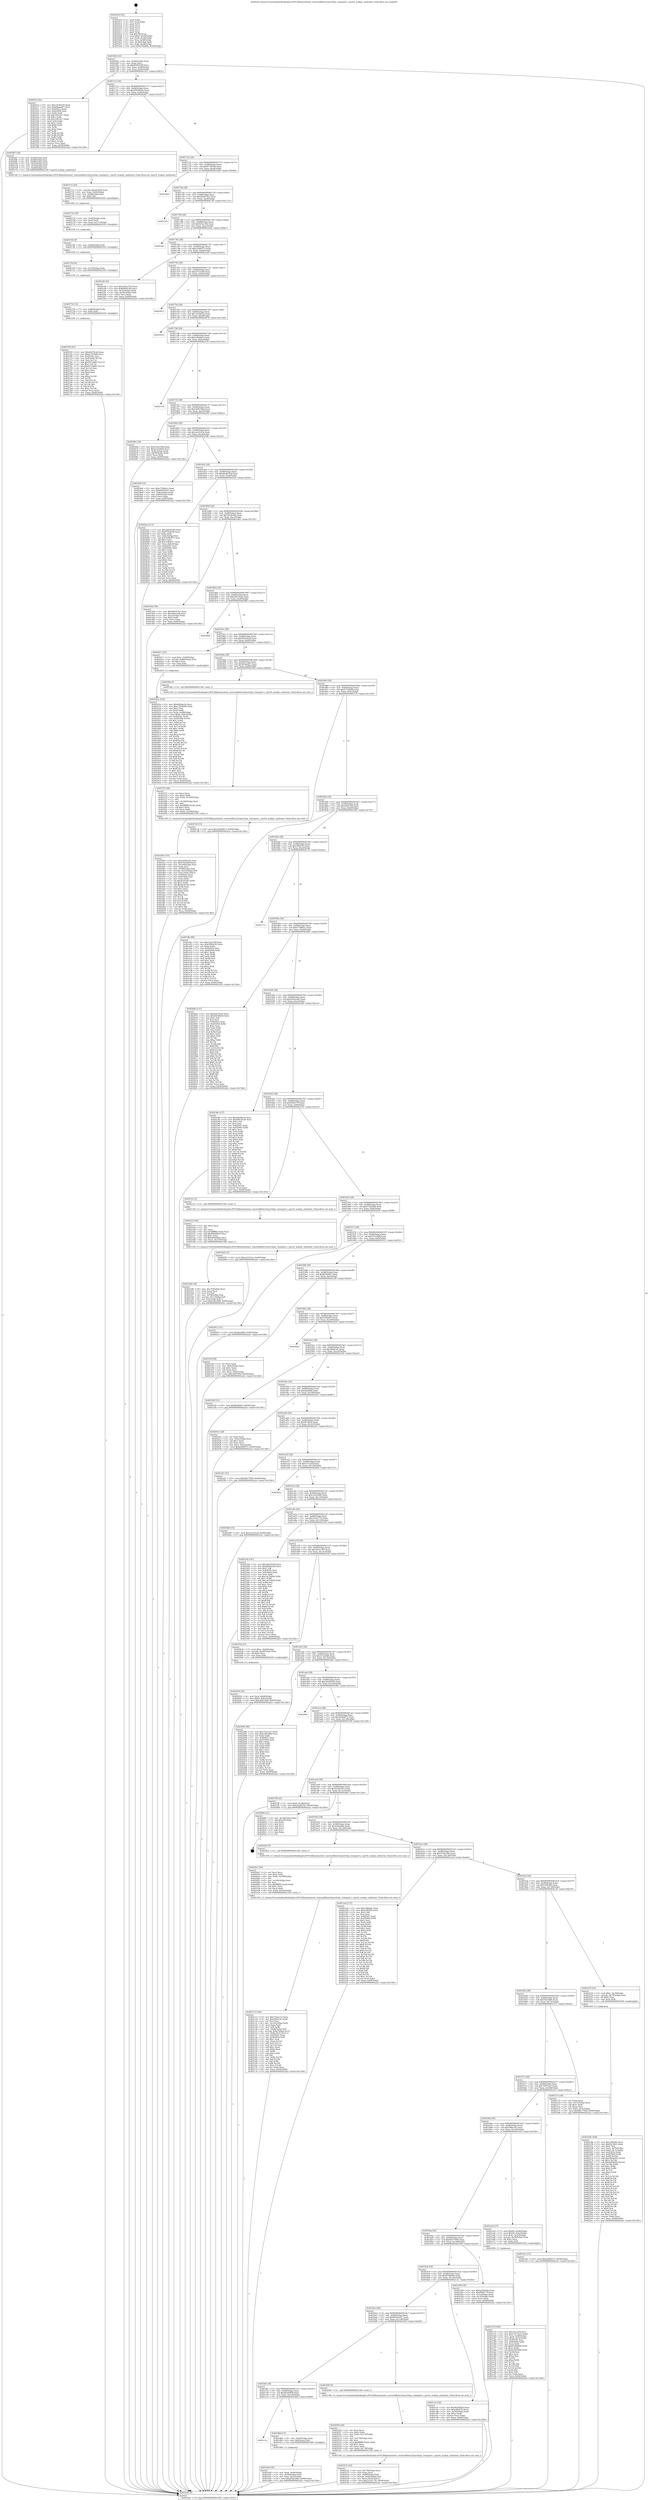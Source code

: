 digraph "0x4016c0" {
  label = "0x4016c0 (/mnt/c/Users/mathe/Desktop/tcc/POCII/binaries/extr_reactosdllwin32rpcrt4rpc_transport.c_rpcrt4_ncalrpc_authorize_Final-ollvm.out::main(0))"
  labelloc = "t"
  node[shape=record]

  Entry [label="",width=0.3,height=0.3,shape=circle,fillcolor=black,style=filled]
  "0x4016f2" [label="{
     0x4016f2 [32]\l
     | [instrs]\l
     &nbsp;&nbsp;0x4016f2 \<+6\>: mov -0x94(%rbp),%eax\l
     &nbsp;&nbsp;0x4016f8 \<+2\>: mov %eax,%ecx\l
     &nbsp;&nbsp;0x4016fa \<+6\>: sub $0x8006536f,%ecx\l
     &nbsp;&nbsp;0x401700 \<+6\>: mov %eax,-0x98(%rbp)\l
     &nbsp;&nbsp;0x401706 \<+6\>: mov %ecx,-0x9c(%rbp)\l
     &nbsp;&nbsp;0x40170c \<+6\>: je 0000000000401f12 \<main+0x852\>\l
  }"]
  "0x401f12" [label="{
     0x401f12 [91]\l
     | [instrs]\l
     &nbsp;&nbsp;0x401f12 \<+5\>: mov $0xc205b259,%eax\l
     &nbsp;&nbsp;0x401f17 \<+5\>: mov $0xd4aaaa97,%ecx\l
     &nbsp;&nbsp;0x401f1c \<+7\>: mov 0x40505c,%edx\l
     &nbsp;&nbsp;0x401f23 \<+7\>: mov 0x405064,%esi\l
     &nbsp;&nbsp;0x401f2a \<+2\>: mov %edx,%edi\l
     &nbsp;&nbsp;0x401f2c \<+6\>: add $0x339c2fc7,%edi\l
     &nbsp;&nbsp;0x401f32 \<+3\>: sub $0x1,%edi\l
     &nbsp;&nbsp;0x401f35 \<+6\>: sub $0x339c2fc7,%edi\l
     &nbsp;&nbsp;0x401f3b \<+3\>: imul %edi,%edx\l
     &nbsp;&nbsp;0x401f3e \<+3\>: and $0x1,%edx\l
     &nbsp;&nbsp;0x401f41 \<+3\>: cmp $0x0,%edx\l
     &nbsp;&nbsp;0x401f44 \<+4\>: sete %r8b\l
     &nbsp;&nbsp;0x401f48 \<+3\>: cmp $0xa,%esi\l
     &nbsp;&nbsp;0x401f4b \<+4\>: setl %r9b\l
     &nbsp;&nbsp;0x401f4f \<+3\>: mov %r8b,%r10b\l
     &nbsp;&nbsp;0x401f52 \<+3\>: and %r9b,%r10b\l
     &nbsp;&nbsp;0x401f55 \<+3\>: xor %r9b,%r8b\l
     &nbsp;&nbsp;0x401f58 \<+3\>: or %r8b,%r10b\l
     &nbsp;&nbsp;0x401f5b \<+4\>: test $0x1,%r10b\l
     &nbsp;&nbsp;0x401f5f \<+3\>: cmovne %ecx,%eax\l
     &nbsp;&nbsp;0x401f62 \<+6\>: mov %eax,-0x94(%rbp)\l
     &nbsp;&nbsp;0x401f68 \<+5\>: jmp 0000000000402a2e \<main+0x136e\>\l
  }"]
  "0x401712" [label="{
     0x401712 [28]\l
     | [instrs]\l
     &nbsp;&nbsp;0x401712 \<+5\>: jmp 0000000000401717 \<main+0x57\>\l
     &nbsp;&nbsp;0x401717 \<+6\>: mov -0x98(%rbp),%eax\l
     &nbsp;&nbsp;0x40171d \<+5\>: sub $0x85058b30,%eax\l
     &nbsp;&nbsp;0x401722 \<+6\>: mov %eax,-0xa0(%rbp)\l
     &nbsp;&nbsp;0x401728 \<+6\>: je 00000000004026f7 \<main+0x1037\>\l
  }"]
  Exit [label="",width=0.3,height=0.3,shape=circle,fillcolor=black,style=filled,peripheries=2]
  "0x4026f7" [label="{
     0x4026f7 [30]\l
     | [instrs]\l
     &nbsp;&nbsp;0x4026f7 \<+4\>: mov -0x58(%rbp),%rdi\l
     &nbsp;&nbsp;0x4026fb \<+3\>: mov -0x48(%rbp),%esi\l
     &nbsp;&nbsp;0x4026fe \<+4\>: mov -0x68(%rbp),%rdx\l
     &nbsp;&nbsp;0x402702 \<+3\>: mov -0x4c(%rbp),%ecx\l
     &nbsp;&nbsp;0x402705 \<+4\>: mov -0x78(%rbp),%r8\l
     &nbsp;&nbsp;0x402709 \<+7\>: mov -0x88(%rbp),%r9\l
     &nbsp;&nbsp;0x402710 \<+5\>: call 00000000004013f0 \<rpcrt4_ncalrpc_authorize\>\l
     | [calls]\l
     &nbsp;&nbsp;0x4013f0 \{1\} (/mnt/c/Users/mathe/Desktop/tcc/POCII/binaries/extr_reactosdllwin32rpcrt4rpc_transport.c_rpcrt4_ncalrpc_authorize_Final-ollvm.out::rpcrt4_ncalrpc_authorize)\l
  }"]
  "0x40172e" [label="{
     0x40172e [28]\l
     | [instrs]\l
     &nbsp;&nbsp;0x40172e \<+5\>: jmp 0000000000401733 \<main+0x73\>\l
     &nbsp;&nbsp;0x401733 \<+6\>: mov -0x98(%rbp),%eax\l
     &nbsp;&nbsp;0x401739 \<+5\>: sub $0x8778fc96,%eax\l
     &nbsp;&nbsp;0x40173e \<+6\>: mov %eax,-0xa4(%rbp)\l
     &nbsp;&nbsp;0x401744 \<+6\>: je 0000000000401d0d \<main+0x64d\>\l
  }"]
  "0x402765" [label="{
     0x402765 [97]\l
     | [instrs]\l
     &nbsp;&nbsp;0x402765 \<+5\>: mov $0xd3b79ca0,%eax\l
     &nbsp;&nbsp;0x40276a \<+5\>: mov $0xd735f4d9,%ecx\l
     &nbsp;&nbsp;0x40276f \<+7\>: mov 0x40505c,%esi\l
     &nbsp;&nbsp;0x402776 \<+8\>: mov 0x405064,%r10d\l
     &nbsp;&nbsp;0x40277e \<+3\>: mov %esi,%r11d\l
     &nbsp;&nbsp;0x402781 \<+7\>: add $0x937a0db7,%r11d\l
     &nbsp;&nbsp;0x402788 \<+4\>: sub $0x1,%r11d\l
     &nbsp;&nbsp;0x40278c \<+7\>: sub $0x937a0db7,%r11d\l
     &nbsp;&nbsp;0x402793 \<+4\>: imul %r11d,%esi\l
     &nbsp;&nbsp;0x402797 \<+3\>: and $0x1,%esi\l
     &nbsp;&nbsp;0x40279a \<+3\>: cmp $0x0,%esi\l
     &nbsp;&nbsp;0x40279d \<+3\>: sete %bl\l
     &nbsp;&nbsp;0x4027a0 \<+4\>: cmp $0xa,%r10d\l
     &nbsp;&nbsp;0x4027a4 \<+4\>: setl %r14b\l
     &nbsp;&nbsp;0x4027a8 \<+3\>: mov %bl,%r15b\l
     &nbsp;&nbsp;0x4027ab \<+3\>: and %r14b,%r15b\l
     &nbsp;&nbsp;0x4027ae \<+3\>: xor %r14b,%bl\l
     &nbsp;&nbsp;0x4027b1 \<+3\>: or %bl,%r15b\l
     &nbsp;&nbsp;0x4027b4 \<+4\>: test $0x1,%r15b\l
     &nbsp;&nbsp;0x4027b8 \<+3\>: cmovne %ecx,%eax\l
     &nbsp;&nbsp;0x4027bb \<+6\>: mov %eax,-0x94(%rbp)\l
     &nbsp;&nbsp;0x4027c1 \<+5\>: jmp 0000000000402a2e \<main+0x136e\>\l
  }"]
  "0x401d0d" [label="{
     0x401d0d\l
  }", style=dashed]
  "0x40174a" [label="{
     0x40174a [28]\l
     | [instrs]\l
     &nbsp;&nbsp;0x40174a \<+5\>: jmp 000000000040174f \<main+0x8f\>\l
     &nbsp;&nbsp;0x40174f \<+6\>: mov -0x98(%rbp),%eax\l
     &nbsp;&nbsp;0x401755 \<+5\>: sub $0x909307b5,%eax\l
     &nbsp;&nbsp;0x40175a \<+6\>: mov %eax,-0xa8(%rbp)\l
     &nbsp;&nbsp;0x401760 \<+6\>: je 00000000004027d5 \<main+0x1115\>\l
  }"]
  "0x402756" [label="{
     0x402756 [15]\l
     | [instrs]\l
     &nbsp;&nbsp;0x402756 \<+7\>: mov -0x88(%rbp),%rdx\l
     &nbsp;&nbsp;0x40275d \<+3\>: mov %rdx,%rdi\l
     &nbsp;&nbsp;0x402760 \<+5\>: call 0000000000401030 \<free@plt\>\l
     | [calls]\l
     &nbsp;&nbsp;0x401030 \{1\} (unknown)\l
  }"]
  "0x4027d5" [label="{
     0x4027d5\l
  }", style=dashed]
  "0x401766" [label="{
     0x401766 [28]\l
     | [instrs]\l
     &nbsp;&nbsp;0x401766 \<+5\>: jmp 000000000040176b \<main+0xab\>\l
     &nbsp;&nbsp;0x40176b \<+6\>: mov -0x98(%rbp),%eax\l
     &nbsp;&nbsp;0x401771 \<+5\>: sub $0x925ac3b3,%eax\l
     &nbsp;&nbsp;0x401776 \<+6\>: mov %eax,-0xac(%rbp)\l
     &nbsp;&nbsp;0x40177c \<+6\>: je 0000000000401dac \<main+0x6ec\>\l
  }"]
  "0x40274d" [label="{
     0x40274d [9]\l
     | [instrs]\l
     &nbsp;&nbsp;0x40274d \<+4\>: mov -0x78(%rbp),%rdi\l
     &nbsp;&nbsp;0x402751 \<+5\>: call 0000000000401030 \<free@plt\>\l
     | [calls]\l
     &nbsp;&nbsp;0x401030 \{1\} (unknown)\l
  }"]
  "0x401dac" [label="{
     0x401dac\l
  }", style=dashed]
  "0x401782" [label="{
     0x401782 [28]\l
     | [instrs]\l
     &nbsp;&nbsp;0x401782 \<+5\>: jmp 0000000000401787 \<main+0xc7\>\l
     &nbsp;&nbsp;0x401787 \<+6\>: mov -0x98(%rbp),%eax\l
     &nbsp;&nbsp;0x40178d \<+5\>: sub $0xa209937c,%eax\l
     &nbsp;&nbsp;0x401792 \<+6\>: mov %eax,-0xb0(%rbp)\l
     &nbsp;&nbsp;0x401798 \<+6\>: je 0000000000401ef4 \<main+0x834\>\l
  }"]
  "0x402744" [label="{
     0x402744 [9]\l
     | [instrs]\l
     &nbsp;&nbsp;0x402744 \<+4\>: mov -0x68(%rbp),%rdi\l
     &nbsp;&nbsp;0x402748 \<+5\>: call 0000000000401030 \<free@plt\>\l
     | [calls]\l
     &nbsp;&nbsp;0x401030 \{1\} (unknown)\l
  }"]
  "0x401ef4" [label="{
     0x401ef4 [30]\l
     | [instrs]\l
     &nbsp;&nbsp;0x401ef4 \<+5\>: mov $0x245ec783,%eax\l
     &nbsp;&nbsp;0x401ef9 \<+5\>: mov $0x8006536f,%ecx\l
     &nbsp;&nbsp;0x401efe \<+3\>: mov -0x5c(%rbp),%edx\l
     &nbsp;&nbsp;0x401f01 \<+3\>: cmp -0x50(%rbp),%edx\l
     &nbsp;&nbsp;0x401f04 \<+3\>: cmovl %ecx,%eax\l
     &nbsp;&nbsp;0x401f07 \<+6\>: mov %eax,-0x94(%rbp)\l
     &nbsp;&nbsp;0x401f0d \<+5\>: jmp 0000000000402a2e \<main+0x136e\>\l
  }"]
  "0x40179e" [label="{
     0x40179e [28]\l
     | [instrs]\l
     &nbsp;&nbsp;0x40179e \<+5\>: jmp 00000000004017a3 \<main+0xe3\>\l
     &nbsp;&nbsp;0x4017a3 \<+6\>: mov -0x98(%rbp),%eax\l
     &nbsp;&nbsp;0x4017a9 \<+5\>: sub $0xa571ee58,%eax\l
     &nbsp;&nbsp;0x4017ae \<+6\>: mov %eax,-0xb4(%rbp)\l
     &nbsp;&nbsp;0x4017b4 \<+6\>: je 0000000000402823 \<main+0x1163\>\l
  }"]
  "0x402732" [label="{
     0x402732 [18]\l
     | [instrs]\l
     &nbsp;&nbsp;0x402732 \<+4\>: mov -0x58(%rbp),%rdx\l
     &nbsp;&nbsp;0x402736 \<+3\>: mov %rdx,%rdi\l
     &nbsp;&nbsp;0x402739 \<+6\>: mov %eax,-0x17c(%rbp)\l
     &nbsp;&nbsp;0x40273f \<+5\>: call 0000000000401030 \<free@plt\>\l
     | [calls]\l
     &nbsp;&nbsp;0x401030 \{1\} (unknown)\l
  }"]
  "0x402823" [label="{
     0x402823\l
  }", style=dashed]
  "0x4017ba" [label="{
     0x4017ba [28]\l
     | [instrs]\l
     &nbsp;&nbsp;0x4017ba \<+5\>: jmp 00000000004017bf \<main+0xff\>\l
     &nbsp;&nbsp;0x4017bf \<+6\>: mov -0x98(%rbp),%eax\l
     &nbsp;&nbsp;0x4017c5 \<+5\>: sub $0xc205b259,%eax\l
     &nbsp;&nbsp;0x4017ca \<+6\>: mov %eax,-0xb8(%rbp)\l
     &nbsp;&nbsp;0x4017d0 \<+6\>: je 000000000040287d \<main+0x11bd\>\l
  }"]
  "0x402715" [label="{
     0x402715 [29]\l
     | [instrs]\l
     &nbsp;&nbsp;0x402715 \<+10\>: movabs $0x4030b6,%rdi\l
     &nbsp;&nbsp;0x40271f \<+6\>: mov %eax,-0x90(%rbp)\l
     &nbsp;&nbsp;0x402725 \<+6\>: mov -0x90(%rbp),%esi\l
     &nbsp;&nbsp;0x40272b \<+2\>: mov $0x0,%al\l
     &nbsp;&nbsp;0x40272d \<+5\>: call 0000000000401040 \<printf@plt\>\l
     | [calls]\l
     &nbsp;&nbsp;0x401040 \{1\} (unknown)\l
  }"]
  "0x40287d" [label="{
     0x40287d\l
  }", style=dashed]
  "0x4017d6" [label="{
     0x4017d6 [28]\l
     | [instrs]\l
     &nbsp;&nbsp;0x4017d6 \<+5\>: jmp 00000000004017db \<main+0x11b\>\l
     &nbsp;&nbsp;0x4017db \<+6\>: mov -0x98(%rbp),%eax\l
     &nbsp;&nbsp;0x4017e1 \<+5\>: sub $0xc59e6bce,%eax\l
     &nbsp;&nbsp;0x4017e6 \<+6\>: mov %eax,-0xbc(%rbp)\l
     &nbsp;&nbsp;0x4017ec \<+6\>: je 00000000004027e4 \<main+0x1124\>\l
  }"]
  "0x402531" [label="{
     0x402531 [42]\l
     | [instrs]\l
     &nbsp;&nbsp;0x402531 \<+6\>: mov -0x178(%rbp),%ecx\l
     &nbsp;&nbsp;0x402537 \<+3\>: imul %eax,%ecx\l
     &nbsp;&nbsp;0x40253a \<+7\>: mov -0x88(%rbp),%rdi\l
     &nbsp;&nbsp;0x402541 \<+7\>: movslq -0x8c(%rbp),%r8\l
     &nbsp;&nbsp;0x402548 \<+4\>: mov %ecx,(%rdi,%r8,4)\l
     &nbsp;&nbsp;0x40254c \<+10\>: movl $0x223e177b,-0x94(%rbp)\l
     &nbsp;&nbsp;0x402556 \<+5\>: jmp 0000000000402a2e \<main+0x136e\>\l
  }"]
  "0x4027e4" [label="{
     0x4027e4\l
  }", style=dashed]
  "0x4017f2" [label="{
     0x4017f2 [28]\l
     | [instrs]\l
     &nbsp;&nbsp;0x4017f2 \<+5\>: jmp 00000000004017f7 \<main+0x137\>\l
     &nbsp;&nbsp;0x4017f7 \<+6\>: mov -0x98(%rbp),%eax\l
     &nbsp;&nbsp;0x4017fd \<+5\>: sub $0xc6d07d0d,%eax\l
     &nbsp;&nbsp;0x401802 \<+6\>: mov %eax,-0xc0(%rbp)\l
     &nbsp;&nbsp;0x401808 \<+6\>: je 000000000040206e \<main+0x9ae\>\l
  }"]
  "0x402505" [label="{
     0x402505 [44]\l
     | [instrs]\l
     &nbsp;&nbsp;0x402505 \<+2\>: xor %ecx,%ecx\l
     &nbsp;&nbsp;0x402507 \<+5\>: mov $0x2,%edx\l
     &nbsp;&nbsp;0x40250c \<+6\>: mov %edx,-0x174(%rbp)\l
     &nbsp;&nbsp;0x402512 \<+1\>: cltd\l
     &nbsp;&nbsp;0x402513 \<+6\>: mov -0x174(%rbp),%esi\l
     &nbsp;&nbsp;0x402519 \<+2\>: idiv %esi\l
     &nbsp;&nbsp;0x40251b \<+6\>: imul $0xfffffffe,%edx,%edx\l
     &nbsp;&nbsp;0x402521 \<+3\>: sub $0x1,%ecx\l
     &nbsp;&nbsp;0x402524 \<+2\>: sub %ecx,%edx\l
     &nbsp;&nbsp;0x402526 \<+6\>: mov %edx,-0x178(%rbp)\l
     &nbsp;&nbsp;0x40252c \<+5\>: call 0000000000401160 \<next_i\>\l
     | [calls]\l
     &nbsp;&nbsp;0x401160 \{1\} (/mnt/c/Users/mathe/Desktop/tcc/POCII/binaries/extr_reactosdllwin32rpcrt4rpc_transport.c_rpcrt4_ncalrpc_authorize_Final-ollvm.out::next_i)\l
  }"]
  "0x40206e" [label="{
     0x40206e [30]\l
     | [instrs]\l
     &nbsp;&nbsp;0x40206e \<+5\>: mov $0x474e250d,%eax\l
     &nbsp;&nbsp;0x402073 \<+5\>: mov $0x253eebd0,%ecx\l
     &nbsp;&nbsp;0x402078 \<+3\>: mov -0x6c(%rbp),%edx\l
     &nbsp;&nbsp;0x40207b \<+3\>: cmp -0x60(%rbp),%edx\l
     &nbsp;&nbsp;0x40207e \<+3\>: cmovl %ecx,%eax\l
     &nbsp;&nbsp;0x402081 \<+6\>: mov %eax,-0x94(%rbp)\l
     &nbsp;&nbsp;0x402087 \<+5\>: jmp 0000000000402a2e \<main+0x136e\>\l
  }"]
  "0x40180e" [label="{
     0x40180e [28]\l
     | [instrs]\l
     &nbsp;&nbsp;0x40180e \<+5\>: jmp 0000000000401813 \<main+0x153\>\l
     &nbsp;&nbsp;0x401813 \<+6\>: mov -0x98(%rbp),%eax\l
     &nbsp;&nbsp;0x401819 \<+5\>: sub $0xca2225cd,%eax\l
     &nbsp;&nbsp;0x40181e \<+6\>: mov %eax,-0xc4(%rbp)\l
     &nbsp;&nbsp;0x401824 \<+6\>: je 00000000004024df \<main+0xe1f\>\l
  }"]
  "0x40242e" [label="{
     0x40242e [162]\l
     | [instrs]\l
     &nbsp;&nbsp;0x40242e \<+5\>: mov $0x6de9aa3a,%ecx\l
     &nbsp;&nbsp;0x402433 \<+5\>: mov $0x21850e89,%edx\l
     &nbsp;&nbsp;0x402438 \<+3\>: mov $0x1,%sil\l
     &nbsp;&nbsp;0x40243b \<+3\>: xor %r8d,%r8d\l
     &nbsp;&nbsp;0x40243e \<+7\>: mov %rax,-0x88(%rbp)\l
     &nbsp;&nbsp;0x402445 \<+10\>: movl $0x0,-0x8c(%rbp)\l
     &nbsp;&nbsp;0x40244f \<+8\>: mov 0x40505c,%r9d\l
     &nbsp;&nbsp;0x402457 \<+8\>: mov 0x405064,%r10d\l
     &nbsp;&nbsp;0x40245f \<+4\>: sub $0x1,%r8d\l
     &nbsp;&nbsp;0x402463 \<+3\>: mov %r9d,%r11d\l
     &nbsp;&nbsp;0x402466 \<+3\>: add %r8d,%r11d\l
     &nbsp;&nbsp;0x402469 \<+4\>: imul %r11d,%r9d\l
     &nbsp;&nbsp;0x40246d \<+4\>: and $0x1,%r9d\l
     &nbsp;&nbsp;0x402471 \<+4\>: cmp $0x0,%r9d\l
     &nbsp;&nbsp;0x402475 \<+3\>: sete %bl\l
     &nbsp;&nbsp;0x402478 \<+4\>: cmp $0xa,%r10d\l
     &nbsp;&nbsp;0x40247c \<+4\>: setl %r14b\l
     &nbsp;&nbsp;0x402480 \<+3\>: mov %bl,%r15b\l
     &nbsp;&nbsp;0x402483 \<+4\>: xor $0xff,%r15b\l
     &nbsp;&nbsp;0x402487 \<+3\>: mov %r14b,%r12b\l
     &nbsp;&nbsp;0x40248a \<+4\>: xor $0xff,%r12b\l
     &nbsp;&nbsp;0x40248e \<+4\>: xor $0x1,%sil\l
     &nbsp;&nbsp;0x402492 \<+3\>: mov %r15b,%r13b\l
     &nbsp;&nbsp;0x402495 \<+4\>: and $0xff,%r13b\l
     &nbsp;&nbsp;0x402499 \<+3\>: and %sil,%bl\l
     &nbsp;&nbsp;0x40249c \<+3\>: mov %r12b,%al\l
     &nbsp;&nbsp;0x40249f \<+2\>: and $0xff,%al\l
     &nbsp;&nbsp;0x4024a1 \<+3\>: and %sil,%r14b\l
     &nbsp;&nbsp;0x4024a4 \<+3\>: or %bl,%r13b\l
     &nbsp;&nbsp;0x4024a7 \<+3\>: or %r14b,%al\l
     &nbsp;&nbsp;0x4024aa \<+3\>: xor %al,%r13b\l
     &nbsp;&nbsp;0x4024ad \<+3\>: or %r12b,%r15b\l
     &nbsp;&nbsp;0x4024b0 \<+4\>: xor $0xff,%r15b\l
     &nbsp;&nbsp;0x4024b4 \<+4\>: or $0x1,%sil\l
     &nbsp;&nbsp;0x4024b8 \<+3\>: and %sil,%r15b\l
     &nbsp;&nbsp;0x4024bb \<+3\>: or %r15b,%r13b\l
     &nbsp;&nbsp;0x4024be \<+4\>: test $0x1,%r13b\l
     &nbsp;&nbsp;0x4024c2 \<+3\>: cmovne %edx,%ecx\l
     &nbsp;&nbsp;0x4024c5 \<+6\>: mov %ecx,-0x94(%rbp)\l
     &nbsp;&nbsp;0x4024cb \<+5\>: jmp 0000000000402a2e \<main+0x136e\>\l
  }"]
  "0x4024df" [label="{
     0x4024df [33]\l
     | [instrs]\l
     &nbsp;&nbsp;0x4024df \<+5\>: mov $0xe73dbd1c,%eax\l
     &nbsp;&nbsp;0x4024e4 \<+5\>: mov $0x68504247,%ecx\l
     &nbsp;&nbsp;0x4024e9 \<+6\>: mov -0x8c(%rbp),%edx\l
     &nbsp;&nbsp;0x4024ef \<+3\>: cmp -0x80(%rbp),%edx\l
     &nbsp;&nbsp;0x4024f2 \<+3\>: cmovl %ecx,%eax\l
     &nbsp;&nbsp;0x4024f5 \<+6\>: mov %eax,-0x94(%rbp)\l
     &nbsp;&nbsp;0x4024fb \<+5\>: jmp 0000000000402a2e \<main+0x136e\>\l
  }"]
  "0x40182a" [label="{
     0x40182a [28]\l
     | [instrs]\l
     &nbsp;&nbsp;0x40182a \<+5\>: jmp 000000000040182f \<main+0x16f\>\l
     &nbsp;&nbsp;0x40182f \<+6\>: mov -0x98(%rbp),%eax\l
     &nbsp;&nbsp;0x401835 \<+5\>: sub $0xd0eb625d,%eax\l
     &nbsp;&nbsp;0x40183a \<+6\>: mov %eax,-0xc8(%rbp)\l
     &nbsp;&nbsp;0x401840 \<+6\>: je 00000000004025ee \<main+0xf2e\>\l
  }"]
  "0x40234b" [label="{
     0x40234b [39]\l
     | [instrs]\l
     &nbsp;&nbsp;0x40234b \<+6\>: mov -0x170(%rbp),%ecx\l
     &nbsp;&nbsp;0x402351 \<+3\>: imul %eax,%ecx\l
     &nbsp;&nbsp;0x402354 \<+3\>: mov %cl,%sil\l
     &nbsp;&nbsp;0x402357 \<+4\>: mov -0x78(%rbp),%rdi\l
     &nbsp;&nbsp;0x40235b \<+4\>: movslq -0x7c(%rbp),%r8\l
     &nbsp;&nbsp;0x40235f \<+4\>: mov %sil,(%rdi,%r8,1)\l
     &nbsp;&nbsp;0x402363 \<+10\>: movl $0x55fe5480,-0x94(%rbp)\l
     &nbsp;&nbsp;0x40236d \<+5\>: jmp 0000000000402a2e \<main+0x136e\>\l
  }"]
  "0x4025ee" [label="{
     0x4025ee [113]\l
     | [instrs]\l
     &nbsp;&nbsp;0x4025ee \<+5\>: mov $0x2bd39348,%eax\l
     &nbsp;&nbsp;0x4025f3 \<+5\>: mov $0xf75bd59d,%ecx\l
     &nbsp;&nbsp;0x4025f8 \<+2\>: xor %edx,%edx\l
     &nbsp;&nbsp;0x4025fa \<+6\>: mov -0x8c(%rbp),%esi\l
     &nbsp;&nbsp;0x402600 \<+6\>: sub $0x3188e971,%esi\l
     &nbsp;&nbsp;0x402606 \<+3\>: add $0x1,%esi\l
     &nbsp;&nbsp;0x402609 \<+6\>: add $0x3188e971,%esi\l
     &nbsp;&nbsp;0x40260f \<+6\>: mov %esi,-0x8c(%rbp)\l
     &nbsp;&nbsp;0x402615 \<+7\>: mov 0x40505c,%esi\l
     &nbsp;&nbsp;0x40261c \<+7\>: mov 0x405064,%edi\l
     &nbsp;&nbsp;0x402623 \<+3\>: sub $0x1,%edx\l
     &nbsp;&nbsp;0x402626 \<+3\>: mov %esi,%r8d\l
     &nbsp;&nbsp;0x402629 \<+3\>: add %edx,%r8d\l
     &nbsp;&nbsp;0x40262c \<+4\>: imul %r8d,%esi\l
     &nbsp;&nbsp;0x402630 \<+3\>: and $0x1,%esi\l
     &nbsp;&nbsp;0x402633 \<+3\>: cmp $0x0,%esi\l
     &nbsp;&nbsp;0x402636 \<+4\>: sete %r9b\l
     &nbsp;&nbsp;0x40263a \<+3\>: cmp $0xa,%edi\l
     &nbsp;&nbsp;0x40263d \<+4\>: setl %r10b\l
     &nbsp;&nbsp;0x402641 \<+3\>: mov %r9b,%r11b\l
     &nbsp;&nbsp;0x402644 \<+3\>: and %r10b,%r11b\l
     &nbsp;&nbsp;0x402647 \<+3\>: xor %r10b,%r9b\l
     &nbsp;&nbsp;0x40264a \<+3\>: or %r9b,%r11b\l
     &nbsp;&nbsp;0x40264d \<+4\>: test $0x1,%r11b\l
     &nbsp;&nbsp;0x402651 \<+3\>: cmovne %ecx,%eax\l
     &nbsp;&nbsp;0x402654 \<+6\>: mov %eax,-0x94(%rbp)\l
     &nbsp;&nbsp;0x40265a \<+5\>: jmp 0000000000402a2e \<main+0x136e\>\l
  }"]
  "0x401846" [label="{
     0x401846 [28]\l
     | [instrs]\l
     &nbsp;&nbsp;0x401846 \<+5\>: jmp 000000000040184b \<main+0x18b\>\l
     &nbsp;&nbsp;0x40184b \<+6\>: mov -0x98(%rbp),%eax\l
     &nbsp;&nbsp;0x401851 \<+5\>: sub $0xd24d24de,%eax\l
     &nbsp;&nbsp;0x401856 \<+6\>: mov %eax,-0xcc(%rbp)\l
     &nbsp;&nbsp;0x40185c \<+6\>: je 0000000000401de0 \<main+0x720\>\l
  }"]
  "0x402323" [label="{
     0x402323 [40]\l
     | [instrs]\l
     &nbsp;&nbsp;0x402323 \<+5\>: mov $0x2,%ecx\l
     &nbsp;&nbsp;0x402328 \<+1\>: cltd\l
     &nbsp;&nbsp;0x402329 \<+2\>: idiv %ecx\l
     &nbsp;&nbsp;0x40232b \<+6\>: imul $0xfffffffe,%edx,%ecx\l
     &nbsp;&nbsp;0x402331 \<+6\>: add $0x460d4854,%ecx\l
     &nbsp;&nbsp;0x402337 \<+3\>: add $0x1,%ecx\l
     &nbsp;&nbsp;0x40233a \<+6\>: sub $0x460d4854,%ecx\l
     &nbsp;&nbsp;0x402340 \<+6\>: mov %ecx,-0x170(%rbp)\l
     &nbsp;&nbsp;0x402346 \<+5\>: call 0000000000401160 \<next_i\>\l
     | [calls]\l
     &nbsp;&nbsp;0x401160 \{1\} (/mnt/c/Users/mathe/Desktop/tcc/POCII/binaries/extr_reactosdllwin32rpcrt4rpc_transport.c_rpcrt4_ncalrpc_authorize_Final-ollvm.out::next_i)\l
  }"]
  "0x401de0" [label="{
     0x401de0 [30]\l
     | [instrs]\l
     &nbsp;&nbsp;0x401de0 \<+5\>: mov $0x909307b5,%eax\l
     &nbsp;&nbsp;0x401de5 \<+5\>: mov $0xe46d14df,%ecx\l
     &nbsp;&nbsp;0x401dea \<+3\>: mov -0x2c(%rbp),%edx\l
     &nbsp;&nbsp;0x401ded \<+3\>: cmp $0x0,%edx\l
     &nbsp;&nbsp;0x401df0 \<+3\>: cmove %ecx,%eax\l
     &nbsp;&nbsp;0x401df3 \<+6\>: mov %eax,-0x94(%rbp)\l
     &nbsp;&nbsp;0x401df9 \<+5\>: jmp 0000000000402a2e \<main+0x136e\>\l
  }"]
  "0x401862" [label="{
     0x401862 [28]\l
     | [instrs]\l
     &nbsp;&nbsp;0x401862 \<+5\>: jmp 0000000000401867 \<main+0x1a7\>\l
     &nbsp;&nbsp;0x401867 \<+6\>: mov -0x98(%rbp),%eax\l
     &nbsp;&nbsp;0x40186d \<+5\>: sub $0xd3b79ca0,%eax\l
     &nbsp;&nbsp;0x401872 \<+6\>: mov %eax,-0xd0(%rbp)\l
     &nbsp;&nbsp;0x401878 \<+6\>: je 00000000004029b6 \<main+0x12f6\>\l
  }"]
  "0x40224b" [label="{
     0x40224b [166]\l
     | [instrs]\l
     &nbsp;&nbsp;0x40224b \<+5\>: mov $0x338b4dc,%ecx\l
     &nbsp;&nbsp;0x402250 \<+5\>: mov $0xf614943,%edx\l
     &nbsp;&nbsp;0x402255 \<+3\>: mov $0x1,%sil\l
     &nbsp;&nbsp;0x402258 \<+4\>: mov %rax,-0x78(%rbp)\l
     &nbsp;&nbsp;0x40225c \<+7\>: movl $0x0,-0x7c(%rbp)\l
     &nbsp;&nbsp;0x402263 \<+8\>: mov 0x40505c,%r8d\l
     &nbsp;&nbsp;0x40226b \<+8\>: mov 0x405064,%r9d\l
     &nbsp;&nbsp;0x402273 \<+3\>: mov %r8d,%r10d\l
     &nbsp;&nbsp;0x402276 \<+7\>: add $0x4f92b495,%r10d\l
     &nbsp;&nbsp;0x40227d \<+4\>: sub $0x1,%r10d\l
     &nbsp;&nbsp;0x402281 \<+7\>: sub $0x4f92b495,%r10d\l
     &nbsp;&nbsp;0x402288 \<+4\>: imul %r10d,%r8d\l
     &nbsp;&nbsp;0x40228c \<+4\>: and $0x1,%r8d\l
     &nbsp;&nbsp;0x402290 \<+4\>: cmp $0x0,%r8d\l
     &nbsp;&nbsp;0x402294 \<+4\>: sete %r11b\l
     &nbsp;&nbsp;0x402298 \<+4\>: cmp $0xa,%r9d\l
     &nbsp;&nbsp;0x40229c \<+3\>: setl %bl\l
     &nbsp;&nbsp;0x40229f \<+3\>: mov %r11b,%r14b\l
     &nbsp;&nbsp;0x4022a2 \<+4\>: xor $0xff,%r14b\l
     &nbsp;&nbsp;0x4022a6 \<+3\>: mov %bl,%r15b\l
     &nbsp;&nbsp;0x4022a9 \<+4\>: xor $0xff,%r15b\l
     &nbsp;&nbsp;0x4022ad \<+4\>: xor $0x0,%sil\l
     &nbsp;&nbsp;0x4022b1 \<+3\>: mov %r14b,%r12b\l
     &nbsp;&nbsp;0x4022b4 \<+4\>: and $0x0,%r12b\l
     &nbsp;&nbsp;0x4022b8 \<+3\>: and %sil,%r11b\l
     &nbsp;&nbsp;0x4022bb \<+3\>: mov %r15b,%r13b\l
     &nbsp;&nbsp;0x4022be \<+4\>: and $0x0,%r13b\l
     &nbsp;&nbsp;0x4022c2 \<+3\>: and %sil,%bl\l
     &nbsp;&nbsp;0x4022c5 \<+3\>: or %r11b,%r12b\l
     &nbsp;&nbsp;0x4022c8 \<+3\>: or %bl,%r13b\l
     &nbsp;&nbsp;0x4022cb \<+3\>: xor %r13b,%r12b\l
     &nbsp;&nbsp;0x4022ce \<+3\>: or %r15b,%r14b\l
     &nbsp;&nbsp;0x4022d1 \<+4\>: xor $0xff,%r14b\l
     &nbsp;&nbsp;0x4022d5 \<+4\>: or $0x0,%sil\l
     &nbsp;&nbsp;0x4022d9 \<+3\>: and %sil,%r14b\l
     &nbsp;&nbsp;0x4022dc \<+3\>: or %r14b,%r12b\l
     &nbsp;&nbsp;0x4022df \<+4\>: test $0x1,%r12b\l
     &nbsp;&nbsp;0x4022e3 \<+3\>: cmovne %edx,%ecx\l
     &nbsp;&nbsp;0x4022e6 \<+6\>: mov %ecx,-0x94(%rbp)\l
     &nbsp;&nbsp;0x4022ec \<+5\>: jmp 0000000000402a2e \<main+0x136e\>\l
  }"]
  "0x4029b6" [label="{
     0x4029b6\l
  }", style=dashed]
  "0x40187e" [label="{
     0x40187e [28]\l
     | [instrs]\l
     &nbsp;&nbsp;0x40187e \<+5\>: jmp 0000000000401883 \<main+0x1c3\>\l
     &nbsp;&nbsp;0x401883 \<+6\>: mov -0x98(%rbp),%eax\l
     &nbsp;&nbsp;0x401889 \<+5\>: sub $0xd461de29,%eax\l
     &nbsp;&nbsp;0x40188e \<+6\>: mov %eax,-0xd4(%rbp)\l
     &nbsp;&nbsp;0x401894 \<+6\>: je 0000000000402417 \<main+0xd57\>\l
  }"]
  "0x402113" [label="{
     0x402113 [109]\l
     | [instrs]\l
     &nbsp;&nbsp;0x402113 \<+5\>: mov $0x75a2cc1e,%ecx\l
     &nbsp;&nbsp;0x402118 \<+5\>: mov $0x48441dc,%edx\l
     &nbsp;&nbsp;0x40211d \<+2\>: xor %esi,%esi\l
     &nbsp;&nbsp;0x40211f \<+6\>: mov -0x16c(%rbp),%edi\l
     &nbsp;&nbsp;0x402125 \<+3\>: imul %eax,%edi\l
     &nbsp;&nbsp;0x402128 \<+3\>: mov %dil,%r8b\l
     &nbsp;&nbsp;0x40212b \<+4\>: mov -0x68(%rbp),%r9\l
     &nbsp;&nbsp;0x40212f \<+4\>: movslq -0x6c(%rbp),%r10\l
     &nbsp;&nbsp;0x402133 \<+4\>: mov %r8b,(%r9,%r10,1)\l
     &nbsp;&nbsp;0x402137 \<+7\>: mov 0x40505c,%eax\l
     &nbsp;&nbsp;0x40213e \<+7\>: mov 0x405064,%edi\l
     &nbsp;&nbsp;0x402145 \<+3\>: sub $0x1,%esi\l
     &nbsp;&nbsp;0x402148 \<+3\>: mov %eax,%r11d\l
     &nbsp;&nbsp;0x40214b \<+3\>: add %esi,%r11d\l
     &nbsp;&nbsp;0x40214e \<+4\>: imul %r11d,%eax\l
     &nbsp;&nbsp;0x402152 \<+3\>: and $0x1,%eax\l
     &nbsp;&nbsp;0x402155 \<+3\>: cmp $0x0,%eax\l
     &nbsp;&nbsp;0x402158 \<+4\>: sete %r8b\l
     &nbsp;&nbsp;0x40215c \<+3\>: cmp $0xa,%edi\l
     &nbsp;&nbsp;0x40215f \<+3\>: setl %bl\l
     &nbsp;&nbsp;0x402162 \<+3\>: mov %r8b,%r14b\l
     &nbsp;&nbsp;0x402165 \<+3\>: and %bl,%r14b\l
     &nbsp;&nbsp;0x402168 \<+3\>: xor %bl,%r8b\l
     &nbsp;&nbsp;0x40216b \<+3\>: or %r8b,%r14b\l
     &nbsp;&nbsp;0x40216e \<+4\>: test $0x1,%r14b\l
     &nbsp;&nbsp;0x402172 \<+3\>: cmovne %edx,%ecx\l
     &nbsp;&nbsp;0x402175 \<+6\>: mov %ecx,-0x94(%rbp)\l
     &nbsp;&nbsp;0x40217b \<+5\>: jmp 0000000000402a2e \<main+0x136e\>\l
  }"]
  "0x402417" [label="{
     0x402417 [23]\l
     | [instrs]\l
     &nbsp;&nbsp;0x402417 \<+7\>: movl $0x1,-0x80(%rbp)\l
     &nbsp;&nbsp;0x40241e \<+4\>: movslq -0x80(%rbp),%rax\l
     &nbsp;&nbsp;0x402422 \<+4\>: shl $0x2,%rax\l
     &nbsp;&nbsp;0x402426 \<+3\>: mov %rax,%rdi\l
     &nbsp;&nbsp;0x402429 \<+5\>: call 0000000000401050 \<malloc@plt\>\l
     | [calls]\l
     &nbsp;&nbsp;0x401050 \{1\} (unknown)\l
  }"]
  "0x40189a" [label="{
     0x40189a [28]\l
     | [instrs]\l
     &nbsp;&nbsp;0x40189a \<+5\>: jmp 000000000040189f \<main+0x1df\>\l
     &nbsp;&nbsp;0x40189f \<+6\>: mov -0x98(%rbp),%eax\l
     &nbsp;&nbsp;0x4018a5 \<+5\>: sub $0xd4aaaa97,%eax\l
     &nbsp;&nbsp;0x4018aa \<+6\>: mov %eax,-0xd8(%rbp)\l
     &nbsp;&nbsp;0x4018b0 \<+6\>: je 0000000000401f6d \<main+0x8ad\>\l
  }"]
  "0x4020e7" [label="{
     0x4020e7 [44]\l
     | [instrs]\l
     &nbsp;&nbsp;0x4020e7 \<+2\>: xor %ecx,%ecx\l
     &nbsp;&nbsp;0x4020e9 \<+5\>: mov $0x2,%edx\l
     &nbsp;&nbsp;0x4020ee \<+6\>: mov %edx,-0x168(%rbp)\l
     &nbsp;&nbsp;0x4020f4 \<+1\>: cltd\l
     &nbsp;&nbsp;0x4020f5 \<+6\>: mov -0x168(%rbp),%esi\l
     &nbsp;&nbsp;0x4020fb \<+2\>: idiv %esi\l
     &nbsp;&nbsp;0x4020fd \<+6\>: imul $0xfffffffe,%edx,%edx\l
     &nbsp;&nbsp;0x402103 \<+3\>: sub $0x1,%ecx\l
     &nbsp;&nbsp;0x402106 \<+2\>: sub %ecx,%edx\l
     &nbsp;&nbsp;0x402108 \<+6\>: mov %edx,-0x16c(%rbp)\l
     &nbsp;&nbsp;0x40210e \<+5\>: call 0000000000401160 \<next_i\>\l
     | [calls]\l
     &nbsp;&nbsp;0x401160 \{1\} (/mnt/c/Users/mathe/Desktop/tcc/POCII/binaries/extr_reactosdllwin32rpcrt4rpc_transport.c_rpcrt4_ncalrpc_authorize_Final-ollvm.out::next_i)\l
  }"]
  "0x401f6d" [label="{
     0x401f6d [5]\l
     | [instrs]\l
     &nbsp;&nbsp;0x401f6d \<+5\>: call 0000000000401160 \<next_i\>\l
     | [calls]\l
     &nbsp;&nbsp;0x401160 \{1\} (/mnt/c/Users/mathe/Desktop/tcc/POCII/binaries/extr_reactosdllwin32rpcrt4rpc_transport.c_rpcrt4_ncalrpc_authorize_Final-ollvm.out::next_i)\l
  }"]
  "0x4018b6" [label="{
     0x4018b6 [28]\l
     | [instrs]\l
     &nbsp;&nbsp;0x4018b6 \<+5\>: jmp 00000000004018bb \<main+0x1fb\>\l
     &nbsp;&nbsp;0x4018bb \<+6\>: mov -0x98(%rbp),%eax\l
     &nbsp;&nbsp;0x4018c1 \<+5\>: sub $0xd735f4d9,%eax\l
     &nbsp;&nbsp;0x4018c6 \<+6\>: mov %eax,-0xdc(%rbp)\l
     &nbsp;&nbsp;0x4018cc \<+6\>: je 00000000004027c6 \<main+0x1106\>\l
  }"]
  "0x402054" [label="{
     0x402054 [26]\l
     | [instrs]\l
     &nbsp;&nbsp;0x402054 \<+4\>: mov %rax,-0x68(%rbp)\l
     &nbsp;&nbsp;0x402058 \<+7\>: movl $0x0,-0x6c(%rbp)\l
     &nbsp;&nbsp;0x40205f \<+10\>: movl $0xc6d07d0d,-0x94(%rbp)\l
     &nbsp;&nbsp;0x402069 \<+5\>: jmp 0000000000402a2e \<main+0x136e\>\l
  }"]
  "0x4027c6" [label="{
     0x4027c6 [15]\l
     | [instrs]\l
     &nbsp;&nbsp;0x4027c6 \<+10\>: movl $0x3dde8073,-0x94(%rbp)\l
     &nbsp;&nbsp;0x4027d0 \<+5\>: jmp 0000000000402a2e \<main+0x136e\>\l
  }"]
  "0x4018d2" [label="{
     0x4018d2 [28]\l
     | [instrs]\l
     &nbsp;&nbsp;0x4018d2 \<+5\>: jmp 00000000004018d7 \<main+0x217\>\l
     &nbsp;&nbsp;0x4018d7 \<+6\>: mov -0x98(%rbp),%eax\l
     &nbsp;&nbsp;0x4018dd \<+5\>: sub $0xe46d14df,%eax\l
     &nbsp;&nbsp;0x4018e2 \<+6\>: mov %eax,-0xe0(%rbp)\l
     &nbsp;&nbsp;0x4018e8 \<+6\>: je 0000000000401dfe \<main+0x73e\>\l
  }"]
  "0x401f9e" [label="{
     0x401f9e [116]\l
     | [instrs]\l
     &nbsp;&nbsp;0x401f9e \<+5\>: mov $0xc205b259,%ecx\l
     &nbsp;&nbsp;0x401fa3 \<+5\>: mov $0xf783260f,%edx\l
     &nbsp;&nbsp;0x401fa8 \<+6\>: mov -0x164(%rbp),%esi\l
     &nbsp;&nbsp;0x401fae \<+3\>: imul %eax,%esi\l
     &nbsp;&nbsp;0x401fb1 \<+4\>: mov -0x58(%rbp),%rdi\l
     &nbsp;&nbsp;0x401fb5 \<+4\>: movslq -0x5c(%rbp),%r8\l
     &nbsp;&nbsp;0x401fb9 \<+4\>: mov %esi,(%rdi,%r8,4)\l
     &nbsp;&nbsp;0x401fbd \<+7\>: mov 0x40505c,%eax\l
     &nbsp;&nbsp;0x401fc4 \<+7\>: mov 0x405064,%esi\l
     &nbsp;&nbsp;0x401fcb \<+3\>: mov %eax,%r9d\l
     &nbsp;&nbsp;0x401fce \<+7\>: sub $0x4e5f16fc,%r9d\l
     &nbsp;&nbsp;0x401fd5 \<+4\>: sub $0x1,%r9d\l
     &nbsp;&nbsp;0x401fd9 \<+7\>: add $0x4e5f16fc,%r9d\l
     &nbsp;&nbsp;0x401fe0 \<+4\>: imul %r9d,%eax\l
     &nbsp;&nbsp;0x401fe4 \<+3\>: and $0x1,%eax\l
     &nbsp;&nbsp;0x401fe7 \<+3\>: cmp $0x0,%eax\l
     &nbsp;&nbsp;0x401fea \<+4\>: sete %r10b\l
     &nbsp;&nbsp;0x401fee \<+3\>: cmp $0xa,%esi\l
     &nbsp;&nbsp;0x401ff1 \<+4\>: setl %r11b\l
     &nbsp;&nbsp;0x401ff5 \<+3\>: mov %r10b,%bl\l
     &nbsp;&nbsp;0x401ff8 \<+3\>: and %r11b,%bl\l
     &nbsp;&nbsp;0x401ffb \<+3\>: xor %r11b,%r10b\l
     &nbsp;&nbsp;0x401ffe \<+3\>: or %r10b,%bl\l
     &nbsp;&nbsp;0x402001 \<+3\>: test $0x1,%bl\l
     &nbsp;&nbsp;0x402004 \<+3\>: cmovne %edx,%ecx\l
     &nbsp;&nbsp;0x402007 \<+6\>: mov %ecx,-0x94(%rbp)\l
     &nbsp;&nbsp;0x40200d \<+5\>: jmp 0000000000402a2e \<main+0x136e\>\l
  }"]
  "0x401dfe" [label="{
     0x401dfe [86]\l
     | [instrs]\l
     &nbsp;&nbsp;0x401dfe \<+5\>: mov $0x141caf3f,%eax\l
     &nbsp;&nbsp;0x401e03 \<+5\>: mov $0x59f0cc95,%ecx\l
     &nbsp;&nbsp;0x401e08 \<+2\>: xor %edx,%edx\l
     &nbsp;&nbsp;0x401e0a \<+7\>: mov 0x40505c,%esi\l
     &nbsp;&nbsp;0x401e11 \<+7\>: mov 0x405064,%edi\l
     &nbsp;&nbsp;0x401e18 \<+3\>: sub $0x1,%edx\l
     &nbsp;&nbsp;0x401e1b \<+3\>: mov %esi,%r8d\l
     &nbsp;&nbsp;0x401e1e \<+3\>: add %edx,%r8d\l
     &nbsp;&nbsp;0x401e21 \<+4\>: imul %r8d,%esi\l
     &nbsp;&nbsp;0x401e25 \<+3\>: and $0x1,%esi\l
     &nbsp;&nbsp;0x401e28 \<+3\>: cmp $0x0,%esi\l
     &nbsp;&nbsp;0x401e2b \<+4\>: sete %r9b\l
     &nbsp;&nbsp;0x401e2f \<+3\>: cmp $0xa,%edi\l
     &nbsp;&nbsp;0x401e32 \<+4\>: setl %r10b\l
     &nbsp;&nbsp;0x401e36 \<+3\>: mov %r9b,%r11b\l
     &nbsp;&nbsp;0x401e39 \<+3\>: and %r10b,%r11b\l
     &nbsp;&nbsp;0x401e3c \<+3\>: xor %r10b,%r9b\l
     &nbsp;&nbsp;0x401e3f \<+3\>: or %r9b,%r11b\l
     &nbsp;&nbsp;0x401e42 \<+4\>: test $0x1,%r11b\l
     &nbsp;&nbsp;0x401e46 \<+3\>: cmovne %ecx,%eax\l
     &nbsp;&nbsp;0x401e49 \<+6\>: mov %eax,-0x94(%rbp)\l
     &nbsp;&nbsp;0x401e4f \<+5\>: jmp 0000000000402a2e \<main+0x136e\>\l
  }"]
  "0x4018ee" [label="{
     0x4018ee [28]\l
     | [instrs]\l
     &nbsp;&nbsp;0x4018ee \<+5\>: jmp 00000000004018f3 \<main+0x233\>\l
     &nbsp;&nbsp;0x4018f3 \<+6\>: mov -0x98(%rbp),%eax\l
     &nbsp;&nbsp;0x4018f9 \<+5\>: sub $0xe48af7fc,%eax\l
     &nbsp;&nbsp;0x4018fe \<+6\>: mov %eax,-0xe4(%rbp)\l
     &nbsp;&nbsp;0x401904 \<+6\>: je 0000000000401c7a \<main+0x5ba\>\l
  }"]
  "0x401f72" [label="{
     0x401f72 [44]\l
     | [instrs]\l
     &nbsp;&nbsp;0x401f72 \<+2\>: xor %ecx,%ecx\l
     &nbsp;&nbsp;0x401f74 \<+5\>: mov $0x2,%edx\l
     &nbsp;&nbsp;0x401f79 \<+6\>: mov %edx,-0x160(%rbp)\l
     &nbsp;&nbsp;0x401f7f \<+1\>: cltd\l
     &nbsp;&nbsp;0x401f80 \<+6\>: mov -0x160(%rbp),%esi\l
     &nbsp;&nbsp;0x401f86 \<+2\>: idiv %esi\l
     &nbsp;&nbsp;0x401f88 \<+6\>: imul $0xfffffffe,%edx,%edx\l
     &nbsp;&nbsp;0x401f8e \<+3\>: sub $0x1,%ecx\l
     &nbsp;&nbsp;0x401f91 \<+2\>: sub %ecx,%edx\l
     &nbsp;&nbsp;0x401f93 \<+6\>: mov %edx,-0x164(%rbp)\l
     &nbsp;&nbsp;0x401f99 \<+5\>: call 0000000000401160 \<next_i\>\l
     | [calls]\l
     &nbsp;&nbsp;0x401160 \{1\} (/mnt/c/Users/mathe/Desktop/tcc/POCII/binaries/extr_reactosdllwin32rpcrt4rpc_transport.c_rpcrt4_ncalrpc_authorize_Final-ollvm.out::next_i)\l
  }"]
  "0x401c7a" [label="{
     0x401c7a\l
  }", style=dashed]
  "0x40190a" [label="{
     0x40190a [28]\l
     | [instrs]\l
     &nbsp;&nbsp;0x40190a \<+5\>: jmp 000000000040190f \<main+0x24f\>\l
     &nbsp;&nbsp;0x40190f \<+6\>: mov -0x98(%rbp),%eax\l
     &nbsp;&nbsp;0x401915 \<+5\>: sub $0xe73dbd1c,%eax\l
     &nbsp;&nbsp;0x40191a \<+6\>: mov %eax,-0xe8(%rbp)\l
     &nbsp;&nbsp;0x401920 \<+6\>: je 000000000040266e \<main+0xfae\>\l
  }"]
  "0x401e79" [label="{
     0x401e79 [108]\l
     | [instrs]\l
     &nbsp;&nbsp;0x401e79 \<+5\>: mov $0x141caf3f,%ecx\l
     &nbsp;&nbsp;0x401e7e \<+5\>: mov $0x57873a25,%edx\l
     &nbsp;&nbsp;0x401e83 \<+4\>: mov %rax,-0x58(%rbp)\l
     &nbsp;&nbsp;0x401e87 \<+7\>: movl $0x0,-0x5c(%rbp)\l
     &nbsp;&nbsp;0x401e8e \<+7\>: mov 0x40505c,%esi\l
     &nbsp;&nbsp;0x401e95 \<+8\>: mov 0x405064,%r8d\l
     &nbsp;&nbsp;0x401e9d \<+3\>: mov %esi,%r9d\l
     &nbsp;&nbsp;0x401ea0 \<+7\>: add $0x61692868,%r9d\l
     &nbsp;&nbsp;0x401ea7 \<+4\>: sub $0x1,%r9d\l
     &nbsp;&nbsp;0x401eab \<+7\>: sub $0x61692868,%r9d\l
     &nbsp;&nbsp;0x401eb2 \<+4\>: imul %r9d,%esi\l
     &nbsp;&nbsp;0x401eb6 \<+3\>: and $0x1,%esi\l
     &nbsp;&nbsp;0x401eb9 \<+3\>: cmp $0x0,%esi\l
     &nbsp;&nbsp;0x401ebc \<+4\>: sete %r10b\l
     &nbsp;&nbsp;0x401ec0 \<+4\>: cmp $0xa,%r8d\l
     &nbsp;&nbsp;0x401ec4 \<+4\>: setl %r11b\l
     &nbsp;&nbsp;0x401ec8 \<+3\>: mov %r10b,%bl\l
     &nbsp;&nbsp;0x401ecb \<+3\>: and %r11b,%bl\l
     &nbsp;&nbsp;0x401ece \<+3\>: xor %r11b,%r10b\l
     &nbsp;&nbsp;0x401ed1 \<+3\>: or %r10b,%bl\l
     &nbsp;&nbsp;0x401ed4 \<+3\>: test $0x1,%bl\l
     &nbsp;&nbsp;0x401ed7 \<+3\>: cmovne %edx,%ecx\l
     &nbsp;&nbsp;0x401eda \<+6\>: mov %ecx,-0x94(%rbp)\l
     &nbsp;&nbsp;0x401ee0 \<+5\>: jmp 0000000000402a2e \<main+0x136e\>\l
  }"]
  "0x40266e" [label="{
     0x40266e [137]\l
     | [instrs]\l
     &nbsp;&nbsp;0x40266e \<+5\>: mov $0xd3b79ca0,%eax\l
     &nbsp;&nbsp;0x402673 \<+5\>: mov $0x85058b30,%ecx\l
     &nbsp;&nbsp;0x402678 \<+2\>: mov $0x1,%dl\l
     &nbsp;&nbsp;0x40267a \<+2\>: xor %esi,%esi\l
     &nbsp;&nbsp;0x40267c \<+7\>: mov 0x40505c,%edi\l
     &nbsp;&nbsp;0x402683 \<+8\>: mov 0x405064,%r8d\l
     &nbsp;&nbsp;0x40268b \<+3\>: sub $0x1,%esi\l
     &nbsp;&nbsp;0x40268e \<+3\>: mov %edi,%r9d\l
     &nbsp;&nbsp;0x402691 \<+3\>: add %esi,%r9d\l
     &nbsp;&nbsp;0x402694 \<+4\>: imul %r9d,%edi\l
     &nbsp;&nbsp;0x402698 \<+3\>: and $0x1,%edi\l
     &nbsp;&nbsp;0x40269b \<+3\>: cmp $0x0,%edi\l
     &nbsp;&nbsp;0x40269e \<+4\>: sete %r10b\l
     &nbsp;&nbsp;0x4026a2 \<+4\>: cmp $0xa,%r8d\l
     &nbsp;&nbsp;0x4026a6 \<+4\>: setl %r11b\l
     &nbsp;&nbsp;0x4026aa \<+3\>: mov %r10b,%bl\l
     &nbsp;&nbsp;0x4026ad \<+3\>: xor $0xff,%bl\l
     &nbsp;&nbsp;0x4026b0 \<+3\>: mov %r11b,%r14b\l
     &nbsp;&nbsp;0x4026b3 \<+4\>: xor $0xff,%r14b\l
     &nbsp;&nbsp;0x4026b7 \<+3\>: xor $0x0,%dl\l
     &nbsp;&nbsp;0x4026ba \<+3\>: mov %bl,%r15b\l
     &nbsp;&nbsp;0x4026bd \<+4\>: and $0x0,%r15b\l
     &nbsp;&nbsp;0x4026c1 \<+3\>: and %dl,%r10b\l
     &nbsp;&nbsp;0x4026c4 \<+3\>: mov %r14b,%r12b\l
     &nbsp;&nbsp;0x4026c7 \<+4\>: and $0x0,%r12b\l
     &nbsp;&nbsp;0x4026cb \<+3\>: and %dl,%r11b\l
     &nbsp;&nbsp;0x4026ce \<+3\>: or %r10b,%r15b\l
     &nbsp;&nbsp;0x4026d1 \<+3\>: or %r11b,%r12b\l
     &nbsp;&nbsp;0x4026d4 \<+3\>: xor %r12b,%r15b\l
     &nbsp;&nbsp;0x4026d7 \<+3\>: or %r14b,%bl\l
     &nbsp;&nbsp;0x4026da \<+3\>: xor $0xff,%bl\l
     &nbsp;&nbsp;0x4026dd \<+3\>: or $0x0,%dl\l
     &nbsp;&nbsp;0x4026e0 \<+2\>: and %dl,%bl\l
     &nbsp;&nbsp;0x4026e2 \<+3\>: or %bl,%r15b\l
     &nbsp;&nbsp;0x4026e5 \<+4\>: test $0x1,%r15b\l
     &nbsp;&nbsp;0x4026e9 \<+3\>: cmovne %ecx,%eax\l
     &nbsp;&nbsp;0x4026ec \<+6\>: mov %eax,-0x94(%rbp)\l
     &nbsp;&nbsp;0x4026f2 \<+5\>: jmp 0000000000402a2e \<main+0x136e\>\l
  }"]
  "0x401926" [label="{
     0x401926 [28]\l
     | [instrs]\l
     &nbsp;&nbsp;0x401926 \<+5\>: jmp 000000000040192b \<main+0x26b\>\l
     &nbsp;&nbsp;0x40192b \<+6\>: mov -0x98(%rbp),%eax\l
     &nbsp;&nbsp;0x401931 \<+5\>: sub $0xed29ce46,%eax\l
     &nbsp;&nbsp;0x401936 \<+6\>: mov %eax,-0xec(%rbp)\l
     &nbsp;&nbsp;0x40193c \<+6\>: je 000000000040238e \<main+0xcce\>\l
  }"]
  "0x401dc8" [label="{
     0x401dc8 [24]\l
     | [instrs]\l
     &nbsp;&nbsp;0x401dc8 \<+3\>: mov %eax,-0x44(%rbp)\l
     &nbsp;&nbsp;0x401dcb \<+3\>: mov -0x44(%rbp),%eax\l
     &nbsp;&nbsp;0x401dce \<+3\>: mov %eax,-0x2c(%rbp)\l
     &nbsp;&nbsp;0x401dd1 \<+10\>: movl $0xd24d24de,-0x94(%rbp)\l
     &nbsp;&nbsp;0x401ddb \<+5\>: jmp 0000000000402a2e \<main+0x136e\>\l
  }"]
  "0x40238e" [label="{
     0x40238e [137]\l
     | [instrs]\l
     &nbsp;&nbsp;0x40238e \<+5\>: mov $0x6de9aa3a,%eax\l
     &nbsp;&nbsp;0x402393 \<+5\>: mov $0xd461de29,%ecx\l
     &nbsp;&nbsp;0x402398 \<+2\>: mov $0x1,%dl\l
     &nbsp;&nbsp;0x40239a \<+2\>: xor %esi,%esi\l
     &nbsp;&nbsp;0x40239c \<+7\>: mov 0x40505c,%edi\l
     &nbsp;&nbsp;0x4023a3 \<+8\>: mov 0x405064,%r8d\l
     &nbsp;&nbsp;0x4023ab \<+3\>: sub $0x1,%esi\l
     &nbsp;&nbsp;0x4023ae \<+3\>: mov %edi,%r9d\l
     &nbsp;&nbsp;0x4023b1 \<+3\>: add %esi,%r9d\l
     &nbsp;&nbsp;0x4023b4 \<+4\>: imul %r9d,%edi\l
     &nbsp;&nbsp;0x4023b8 \<+3\>: and $0x1,%edi\l
     &nbsp;&nbsp;0x4023bb \<+3\>: cmp $0x0,%edi\l
     &nbsp;&nbsp;0x4023be \<+4\>: sete %r10b\l
     &nbsp;&nbsp;0x4023c2 \<+4\>: cmp $0xa,%r8d\l
     &nbsp;&nbsp;0x4023c6 \<+4\>: setl %r11b\l
     &nbsp;&nbsp;0x4023ca \<+3\>: mov %r10b,%bl\l
     &nbsp;&nbsp;0x4023cd \<+3\>: xor $0xff,%bl\l
     &nbsp;&nbsp;0x4023d0 \<+3\>: mov %r11b,%r14b\l
     &nbsp;&nbsp;0x4023d3 \<+4\>: xor $0xff,%r14b\l
     &nbsp;&nbsp;0x4023d7 \<+3\>: xor $0x0,%dl\l
     &nbsp;&nbsp;0x4023da \<+3\>: mov %bl,%r15b\l
     &nbsp;&nbsp;0x4023dd \<+4\>: and $0x0,%r15b\l
     &nbsp;&nbsp;0x4023e1 \<+3\>: and %dl,%r10b\l
     &nbsp;&nbsp;0x4023e4 \<+3\>: mov %r14b,%r12b\l
     &nbsp;&nbsp;0x4023e7 \<+4\>: and $0x0,%r12b\l
     &nbsp;&nbsp;0x4023eb \<+3\>: and %dl,%r11b\l
     &nbsp;&nbsp;0x4023ee \<+3\>: or %r10b,%r15b\l
     &nbsp;&nbsp;0x4023f1 \<+3\>: or %r11b,%r12b\l
     &nbsp;&nbsp;0x4023f4 \<+3\>: xor %r12b,%r15b\l
     &nbsp;&nbsp;0x4023f7 \<+3\>: or %r14b,%bl\l
     &nbsp;&nbsp;0x4023fa \<+3\>: xor $0xff,%bl\l
     &nbsp;&nbsp;0x4023fd \<+3\>: or $0x0,%dl\l
     &nbsp;&nbsp;0x402400 \<+2\>: and %dl,%bl\l
     &nbsp;&nbsp;0x402402 \<+3\>: or %bl,%r15b\l
     &nbsp;&nbsp;0x402405 \<+4\>: test $0x1,%r15b\l
     &nbsp;&nbsp;0x402409 \<+3\>: cmovne %ecx,%eax\l
     &nbsp;&nbsp;0x40240c \<+6\>: mov %eax,-0x94(%rbp)\l
     &nbsp;&nbsp;0x402412 \<+5\>: jmp 0000000000402a2e \<main+0x136e\>\l
  }"]
  "0x401942" [label="{
     0x401942 [28]\l
     | [instrs]\l
     &nbsp;&nbsp;0x401942 \<+5\>: jmp 0000000000401947 \<main+0x287\>\l
     &nbsp;&nbsp;0x401947 \<+6\>: mov -0x98(%rbp),%eax\l
     &nbsp;&nbsp;0x40194d \<+5\>: sub $0xf500577f,%eax\l
     &nbsp;&nbsp;0x401952 \<+6\>: mov %eax,-0xf0(%rbp)\l
     &nbsp;&nbsp;0x401958 \<+6\>: je 000000000040231e \<main+0xc5e\>\l
  }"]
  "0x401c1a" [label="{
     0x401c1a\l
  }", style=dashed]
  "0x40231e" [label="{
     0x40231e [5]\l
     | [instrs]\l
     &nbsp;&nbsp;0x40231e \<+5\>: call 0000000000401160 \<next_i\>\l
     | [calls]\l
     &nbsp;&nbsp;0x401160 \{1\} (/mnt/c/Users/mathe/Desktop/tcc/POCII/binaries/extr_reactosdllwin32rpcrt4rpc_transport.c_rpcrt4_ncalrpc_authorize_Final-ollvm.out::next_i)\l
  }"]
  "0x40195e" [label="{
     0x40195e [28]\l
     | [instrs]\l
     &nbsp;&nbsp;0x40195e \<+5\>: jmp 0000000000401963 \<main+0x2a3\>\l
     &nbsp;&nbsp;0x401963 \<+6\>: mov -0x98(%rbp),%eax\l
     &nbsp;&nbsp;0x401969 \<+5\>: sub $0xf75bd59d,%eax\l
     &nbsp;&nbsp;0x40196e \<+6\>: mov %eax,-0xf4(%rbp)\l
     &nbsp;&nbsp;0x401974 \<+6\>: je 000000000040265f \<main+0xf9f\>\l
  }"]
  "0x401dbb" [label="{
     0x401dbb [13]\l
     | [instrs]\l
     &nbsp;&nbsp;0x401dbb \<+4\>: mov -0x40(%rbp),%rax\l
     &nbsp;&nbsp;0x401dbf \<+4\>: mov 0x8(%rax),%rdi\l
     &nbsp;&nbsp;0x401dc3 \<+5\>: call 0000000000401060 \<atoi@plt\>\l
     | [calls]\l
     &nbsp;&nbsp;0x401060 \{1\} (unknown)\l
  }"]
  "0x40265f" [label="{
     0x40265f [15]\l
     | [instrs]\l
     &nbsp;&nbsp;0x40265f \<+10\>: movl $0xca2225cd,-0x94(%rbp)\l
     &nbsp;&nbsp;0x402669 \<+5\>: jmp 0000000000402a2e \<main+0x136e\>\l
  }"]
  "0x40197a" [label="{
     0x40197a [28]\l
     | [instrs]\l
     &nbsp;&nbsp;0x40197a \<+5\>: jmp 000000000040197f \<main+0x2bf\>\l
     &nbsp;&nbsp;0x40197f \<+6\>: mov -0x98(%rbp),%eax\l
     &nbsp;&nbsp;0x401985 \<+5\>: sub $0xf783260f,%eax\l
     &nbsp;&nbsp;0x40198a \<+6\>: mov %eax,-0xf8(%rbp)\l
     &nbsp;&nbsp;0x401990 \<+6\>: je 0000000000402012 \<main+0x952\>\l
  }"]
  "0x401bfe" [label="{
     0x401bfe [28]\l
     | [instrs]\l
     &nbsp;&nbsp;0x401bfe \<+5\>: jmp 0000000000401c03 \<main+0x543\>\l
     &nbsp;&nbsp;0x401c03 \<+6\>: mov -0x98(%rbp),%eax\l
     &nbsp;&nbsp;0x401c09 \<+5\>: sub $0x6b209f28,%eax\l
     &nbsp;&nbsp;0x401c0e \<+6\>: mov %eax,-0x154(%rbp)\l
     &nbsp;&nbsp;0x401c14 \<+6\>: je 0000000000401dbb \<main+0x6fb\>\l
  }"]
  "0x402012" [label="{
     0x402012 [15]\l
     | [instrs]\l
     &nbsp;&nbsp;0x402012 \<+10\>: movl $0x4ae0f6d,-0x94(%rbp)\l
     &nbsp;&nbsp;0x40201c \<+5\>: jmp 0000000000402a2e \<main+0x136e\>\l
  }"]
  "0x401996" [label="{
     0x401996 [28]\l
     | [instrs]\l
     &nbsp;&nbsp;0x401996 \<+5\>: jmp 000000000040199b \<main+0x2db\>\l
     &nbsp;&nbsp;0x40199b \<+6\>: mov -0x98(%rbp),%eax\l
     &nbsp;&nbsp;0x4019a1 \<+5\>: sub $0xffa569d7,%eax\l
     &nbsp;&nbsp;0x4019a6 \<+6\>: mov %eax,-0xfc(%rbp)\l
     &nbsp;&nbsp;0x4019ac \<+6\>: je 000000000040218f \<main+0xacf\>\l
  }"]
  "0x402500" [label="{
     0x402500 [5]\l
     | [instrs]\l
     &nbsp;&nbsp;0x402500 \<+5\>: call 0000000000401160 \<next_i\>\l
     | [calls]\l
     &nbsp;&nbsp;0x401160 \{1\} (/mnt/c/Users/mathe/Desktop/tcc/POCII/binaries/extr_reactosdllwin32rpcrt4rpc_transport.c_rpcrt4_ncalrpc_authorize_Final-ollvm.out::next_i)\l
  }"]
  "0x40218f" [label="{
     0x40218f [28]\l
     | [instrs]\l
     &nbsp;&nbsp;0x40218f \<+2\>: xor %eax,%eax\l
     &nbsp;&nbsp;0x402191 \<+3\>: mov -0x6c(%rbp),%ecx\l
     &nbsp;&nbsp;0x402194 \<+3\>: sub $0x1,%eax\l
     &nbsp;&nbsp;0x402197 \<+2\>: sub %eax,%ecx\l
     &nbsp;&nbsp;0x402199 \<+3\>: mov %ecx,-0x6c(%rbp)\l
     &nbsp;&nbsp;0x40219c \<+10\>: movl $0xc6d07d0d,-0x94(%rbp)\l
     &nbsp;&nbsp;0x4021a6 \<+5\>: jmp 0000000000402a2e \<main+0x136e\>\l
  }"]
  "0x4019b2" [label="{
     0x4019b2 [28]\l
     | [instrs]\l
     &nbsp;&nbsp;0x4019b2 \<+5\>: jmp 00000000004019b7 \<main+0x2f7\>\l
     &nbsp;&nbsp;0x4019b7 \<+6\>: mov -0x98(%rbp),%eax\l
     &nbsp;&nbsp;0x4019bd \<+5\>: sub $0x338b4dc,%eax\l
     &nbsp;&nbsp;0x4019c2 \<+6\>: mov %eax,-0x100(%rbp)\l
     &nbsp;&nbsp;0x4019c8 \<+6\>: je 0000000000402926 \<main+0x1266\>\l
  }"]
  "0x4016c0" [label="{
     0x4016c0 [50]\l
     | [instrs]\l
     &nbsp;&nbsp;0x4016c0 \<+1\>: push %rbp\l
     &nbsp;&nbsp;0x4016c1 \<+3\>: mov %rsp,%rbp\l
     &nbsp;&nbsp;0x4016c4 \<+2\>: push %r15\l
     &nbsp;&nbsp;0x4016c6 \<+2\>: push %r14\l
     &nbsp;&nbsp;0x4016c8 \<+2\>: push %r13\l
     &nbsp;&nbsp;0x4016ca \<+2\>: push %r12\l
     &nbsp;&nbsp;0x4016cc \<+1\>: push %rbx\l
     &nbsp;&nbsp;0x4016cd \<+7\>: sub $0x168,%rsp\l
     &nbsp;&nbsp;0x4016d4 \<+7\>: movl $0x0,-0x34(%rbp)\l
     &nbsp;&nbsp;0x4016db \<+3\>: mov %edi,-0x38(%rbp)\l
     &nbsp;&nbsp;0x4016de \<+4\>: mov %rsi,-0x40(%rbp)\l
     &nbsp;&nbsp;0x4016e2 \<+3\>: mov -0x38(%rbp),%edi\l
     &nbsp;&nbsp;0x4016e5 \<+3\>: mov %edi,-0x30(%rbp)\l
     &nbsp;&nbsp;0x4016e8 \<+10\>: movl $0x67f4806a,-0x94(%rbp)\l
  }"]
  "0x402926" [label="{
     0x402926\l
  }", style=dashed]
  "0x4019ce" [label="{
     0x4019ce [28]\l
     | [instrs]\l
     &nbsp;&nbsp;0x4019ce \<+5\>: jmp 00000000004019d3 \<main+0x313\>\l
     &nbsp;&nbsp;0x4019d3 \<+6\>: mov -0x98(%rbp),%eax\l
     &nbsp;&nbsp;0x4019d9 \<+5\>: sub $0x48441dc,%eax\l
     &nbsp;&nbsp;0x4019de \<+6\>: mov %eax,-0x104(%rbp)\l
     &nbsp;&nbsp;0x4019e4 \<+6\>: je 0000000000402180 \<main+0xac0\>\l
  }"]
  "0x402a2e" [label="{
     0x402a2e [5]\l
     | [instrs]\l
     &nbsp;&nbsp;0x402a2e \<+5\>: jmp 00000000004016f2 \<main+0x32\>\l
  }"]
  "0x402180" [label="{
     0x402180 [15]\l
     | [instrs]\l
     &nbsp;&nbsp;0x402180 \<+10\>: movl $0xffa569d7,-0x94(%rbp)\l
     &nbsp;&nbsp;0x40218a \<+5\>: jmp 0000000000402a2e \<main+0x136e\>\l
  }"]
  "0x4019ea" [label="{
     0x4019ea [28]\l
     | [instrs]\l
     &nbsp;&nbsp;0x4019ea \<+5\>: jmp 00000000004019ef \<main+0x32f\>\l
     &nbsp;&nbsp;0x4019ef \<+6\>: mov -0x98(%rbp),%eax\l
     &nbsp;&nbsp;0x4019f5 \<+5\>: sub $0x4ae0f6d,%eax\l
     &nbsp;&nbsp;0x4019fa \<+6\>: mov %eax,-0x108(%rbp)\l
     &nbsp;&nbsp;0x401a00 \<+6\>: je 0000000000402021 \<main+0x961\>\l
  }"]
  "0x401be2" [label="{
     0x401be2 [28]\l
     | [instrs]\l
     &nbsp;&nbsp;0x401be2 \<+5\>: jmp 0000000000401be7 \<main+0x527\>\l
     &nbsp;&nbsp;0x401be7 \<+6\>: mov -0x98(%rbp),%eax\l
     &nbsp;&nbsp;0x401bed \<+5\>: sub $0x68504247,%eax\l
     &nbsp;&nbsp;0x401bf2 \<+6\>: mov %eax,-0x150(%rbp)\l
     &nbsp;&nbsp;0x401bf8 \<+6\>: je 0000000000402500 \<main+0xe40\>\l
  }"]
  "0x402021" [label="{
     0x402021 [28]\l
     | [instrs]\l
     &nbsp;&nbsp;0x402021 \<+2\>: xor %eax,%eax\l
     &nbsp;&nbsp;0x402023 \<+3\>: mov -0x5c(%rbp),%ecx\l
     &nbsp;&nbsp;0x402026 \<+3\>: sub $0x1,%eax\l
     &nbsp;&nbsp;0x402029 \<+2\>: sub %eax,%ecx\l
     &nbsp;&nbsp;0x40202b \<+3\>: mov %ecx,-0x5c(%rbp)\l
     &nbsp;&nbsp;0x40202e \<+10\>: movl $0xa209937c,-0x94(%rbp)\l
     &nbsp;&nbsp;0x402038 \<+5\>: jmp 0000000000402a2e \<main+0x136e\>\l
  }"]
  "0x401a06" [label="{
     0x401a06 [28]\l
     | [instrs]\l
     &nbsp;&nbsp;0x401a06 \<+5\>: jmp 0000000000401a0b \<main+0x34b\>\l
     &nbsp;&nbsp;0x401a0b \<+6\>: mov -0x98(%rbp),%eax\l
     &nbsp;&nbsp;0x401a11 \<+5\>: sub $0xf614943,%eax\l
     &nbsp;&nbsp;0x401a16 \<+6\>: mov %eax,-0x10c(%rbp)\l
     &nbsp;&nbsp;0x401a1c \<+6\>: je 00000000004022f1 \<main+0xc31\>\l
  }"]
  "0x401c5c" [label="{
     0x401c5c [30]\l
     | [instrs]\l
     &nbsp;&nbsp;0x401c5c \<+5\>: mov $0x6b209f28,%eax\l
     &nbsp;&nbsp;0x401c61 \<+5\>: mov $0xe48af7fc,%ecx\l
     &nbsp;&nbsp;0x401c66 \<+3\>: mov -0x30(%rbp),%edx\l
     &nbsp;&nbsp;0x401c69 \<+3\>: cmp $0x2,%edx\l
     &nbsp;&nbsp;0x401c6c \<+3\>: cmovne %ecx,%eax\l
     &nbsp;&nbsp;0x401c6f \<+6\>: mov %eax,-0x94(%rbp)\l
     &nbsp;&nbsp;0x401c75 \<+5\>: jmp 0000000000402a2e \<main+0x136e\>\l
  }"]
  "0x4022f1" [label="{
     0x4022f1 [15]\l
     | [instrs]\l
     &nbsp;&nbsp;0x4022f1 \<+10\>: movl $0x66b77000,-0x94(%rbp)\l
     &nbsp;&nbsp;0x4022fb \<+5\>: jmp 0000000000402a2e \<main+0x136e\>\l
  }"]
  "0x401a22" [label="{
     0x401a22 [28]\l
     | [instrs]\l
     &nbsp;&nbsp;0x401a22 \<+5\>: jmp 0000000000401a27 \<main+0x367\>\l
     &nbsp;&nbsp;0x401a27 \<+6\>: mov -0x98(%rbp),%eax\l
     &nbsp;&nbsp;0x401a2d \<+5\>: sub $0x141caf3f,%eax\l
     &nbsp;&nbsp;0x401a32 \<+6\>: mov %eax,-0x110(%rbp)\l
     &nbsp;&nbsp;0x401a38 \<+6\>: je 000000000040283e \<main+0x117e\>\l
  }"]
  "0x401bc6" [label="{
     0x401bc6 [28]\l
     | [instrs]\l
     &nbsp;&nbsp;0x401bc6 \<+5\>: jmp 0000000000401bcb \<main+0x50b\>\l
     &nbsp;&nbsp;0x401bcb \<+6\>: mov -0x98(%rbp),%eax\l
     &nbsp;&nbsp;0x401bd1 \<+5\>: sub $0x67f4806a,%eax\l
     &nbsp;&nbsp;0x401bd6 \<+6\>: mov %eax,-0x14c(%rbp)\l
     &nbsp;&nbsp;0x401bdc \<+6\>: je 0000000000401c5c \<main+0x59c\>\l
  }"]
  "0x40283e" [label="{
     0x40283e\l
  }", style=dashed]
  "0x401a3e" [label="{
     0x401a3e [28]\l
     | [instrs]\l
     &nbsp;&nbsp;0x401a3e \<+5\>: jmp 0000000000401a43 \<main+0x383\>\l
     &nbsp;&nbsp;0x401a43 \<+6\>: mov -0x98(%rbp),%eax\l
     &nbsp;&nbsp;0x401a49 \<+5\>: sub $0x21850e89,%eax\l
     &nbsp;&nbsp;0x401a4e \<+6\>: mov %eax,-0x114(%rbp)\l
     &nbsp;&nbsp;0x401a54 \<+6\>: je 00000000004024d0 \<main+0xe10\>\l
  }"]
  "0x402300" [label="{
     0x402300 [30]\l
     | [instrs]\l
     &nbsp;&nbsp;0x402300 \<+5\>: mov $0xed29ce46,%eax\l
     &nbsp;&nbsp;0x402305 \<+5\>: mov $0xf500577f,%ecx\l
     &nbsp;&nbsp;0x40230a \<+3\>: mov -0x7c(%rbp),%edx\l
     &nbsp;&nbsp;0x40230d \<+3\>: cmp -0x70(%rbp),%edx\l
     &nbsp;&nbsp;0x402310 \<+3\>: cmovl %ecx,%eax\l
     &nbsp;&nbsp;0x402313 \<+6\>: mov %eax,-0x94(%rbp)\l
     &nbsp;&nbsp;0x402319 \<+5\>: jmp 0000000000402a2e \<main+0x136e\>\l
  }"]
  "0x4024d0" [label="{
     0x4024d0 [15]\l
     | [instrs]\l
     &nbsp;&nbsp;0x4024d0 \<+10\>: movl $0xca2225cd,-0x94(%rbp)\l
     &nbsp;&nbsp;0x4024da \<+5\>: jmp 0000000000402a2e \<main+0x136e\>\l
  }"]
  "0x401a5a" [label="{
     0x401a5a [28]\l
     | [instrs]\l
     &nbsp;&nbsp;0x401a5a \<+5\>: jmp 0000000000401a5f \<main+0x39f\>\l
     &nbsp;&nbsp;0x401a5f \<+6\>: mov -0x98(%rbp),%eax\l
     &nbsp;&nbsp;0x401a65 \<+5\>: sub $0x223e177b,%eax\l
     &nbsp;&nbsp;0x401a6a \<+6\>: mov %eax,-0x118(%rbp)\l
     &nbsp;&nbsp;0x401a70 \<+6\>: je 000000000040255b \<main+0xe9b\>\l
  }"]
  "0x401baa" [label="{
     0x401baa [28]\l
     | [instrs]\l
     &nbsp;&nbsp;0x401baa \<+5\>: jmp 0000000000401baf \<main+0x4ef\>\l
     &nbsp;&nbsp;0x401baf \<+6\>: mov -0x98(%rbp),%eax\l
     &nbsp;&nbsp;0x401bb5 \<+5\>: sub $0x66b77000,%eax\l
     &nbsp;&nbsp;0x401bba \<+6\>: mov %eax,-0x148(%rbp)\l
     &nbsp;&nbsp;0x401bc0 \<+6\>: je 0000000000402300 \<main+0xc40\>\l
  }"]
  "0x40255b" [label="{
     0x40255b [147]\l
     | [instrs]\l
     &nbsp;&nbsp;0x40255b \<+5\>: mov $0x2bd39348,%eax\l
     &nbsp;&nbsp;0x402560 \<+5\>: mov $0xd0eb625d,%ecx\l
     &nbsp;&nbsp;0x402565 \<+2\>: mov $0x1,%dl\l
     &nbsp;&nbsp;0x402567 \<+7\>: mov 0x40505c,%esi\l
     &nbsp;&nbsp;0x40256e \<+7\>: mov 0x405064,%edi\l
     &nbsp;&nbsp;0x402575 \<+3\>: mov %esi,%r8d\l
     &nbsp;&nbsp;0x402578 \<+7\>: sub $0x1ae7db9d,%r8d\l
     &nbsp;&nbsp;0x40257f \<+4\>: sub $0x1,%r8d\l
     &nbsp;&nbsp;0x402583 \<+7\>: add $0x1ae7db9d,%r8d\l
     &nbsp;&nbsp;0x40258a \<+4\>: imul %r8d,%esi\l
     &nbsp;&nbsp;0x40258e \<+3\>: and $0x1,%esi\l
     &nbsp;&nbsp;0x402591 \<+3\>: cmp $0x0,%esi\l
     &nbsp;&nbsp;0x402594 \<+4\>: sete %r9b\l
     &nbsp;&nbsp;0x402598 \<+3\>: cmp $0xa,%edi\l
     &nbsp;&nbsp;0x40259b \<+4\>: setl %r10b\l
     &nbsp;&nbsp;0x40259f \<+3\>: mov %r9b,%r11b\l
     &nbsp;&nbsp;0x4025a2 \<+4\>: xor $0xff,%r11b\l
     &nbsp;&nbsp;0x4025a6 \<+3\>: mov %r10b,%bl\l
     &nbsp;&nbsp;0x4025a9 \<+3\>: xor $0xff,%bl\l
     &nbsp;&nbsp;0x4025ac \<+3\>: xor $0x1,%dl\l
     &nbsp;&nbsp;0x4025af \<+3\>: mov %r11b,%r14b\l
     &nbsp;&nbsp;0x4025b2 \<+4\>: and $0xff,%r14b\l
     &nbsp;&nbsp;0x4025b6 \<+3\>: and %dl,%r9b\l
     &nbsp;&nbsp;0x4025b9 \<+3\>: mov %bl,%r15b\l
     &nbsp;&nbsp;0x4025bc \<+4\>: and $0xff,%r15b\l
     &nbsp;&nbsp;0x4025c0 \<+3\>: and %dl,%r10b\l
     &nbsp;&nbsp;0x4025c3 \<+3\>: or %r9b,%r14b\l
     &nbsp;&nbsp;0x4025c6 \<+3\>: or %r10b,%r15b\l
     &nbsp;&nbsp;0x4025c9 \<+3\>: xor %r15b,%r14b\l
     &nbsp;&nbsp;0x4025cc \<+3\>: or %bl,%r11b\l
     &nbsp;&nbsp;0x4025cf \<+4\>: xor $0xff,%r11b\l
     &nbsp;&nbsp;0x4025d3 \<+3\>: or $0x1,%dl\l
     &nbsp;&nbsp;0x4025d6 \<+3\>: and %dl,%r11b\l
     &nbsp;&nbsp;0x4025d9 \<+3\>: or %r11b,%r14b\l
     &nbsp;&nbsp;0x4025dc \<+4\>: test $0x1,%r14b\l
     &nbsp;&nbsp;0x4025e0 \<+3\>: cmovne %ecx,%eax\l
     &nbsp;&nbsp;0x4025e3 \<+6\>: mov %eax,-0x94(%rbp)\l
     &nbsp;&nbsp;0x4025e9 \<+5\>: jmp 0000000000402a2e \<main+0x136e\>\l
  }"]
  "0x401a76" [label="{
     0x401a76 [28]\l
     | [instrs]\l
     &nbsp;&nbsp;0x401a76 \<+5\>: jmp 0000000000401a7b \<main+0x3bb\>\l
     &nbsp;&nbsp;0x401a7b \<+6\>: mov -0x98(%rbp),%eax\l
     &nbsp;&nbsp;0x401a81 \<+5\>: sub $0x245ec783,%eax\l
     &nbsp;&nbsp;0x401a86 \<+6\>: mov %eax,-0x11c(%rbp)\l
     &nbsp;&nbsp;0x401a8c \<+6\>: je 000000000040203d \<main+0x97d\>\l
  }"]
  "0x401e54" [label="{
     0x401e54 [37]\l
     | [instrs]\l
     &nbsp;&nbsp;0x401e54 \<+7\>: movl $0x64,-0x48(%rbp)\l
     &nbsp;&nbsp;0x401e5b \<+7\>: movl $0x64,-0x4c(%rbp)\l
     &nbsp;&nbsp;0x401e62 \<+7\>: movl $0x1,-0x50(%rbp)\l
     &nbsp;&nbsp;0x401e69 \<+4\>: movslq -0x50(%rbp),%rax\l
     &nbsp;&nbsp;0x401e6d \<+4\>: shl $0x2,%rax\l
     &nbsp;&nbsp;0x401e71 \<+3\>: mov %rax,%rdi\l
     &nbsp;&nbsp;0x401e74 \<+5\>: call 0000000000401050 \<malloc@plt\>\l
     | [calls]\l
     &nbsp;&nbsp;0x401050 \{1\} (unknown)\l
  }"]
  "0x40203d" [label="{
     0x40203d [23]\l
     | [instrs]\l
     &nbsp;&nbsp;0x40203d \<+7\>: movl $0x1,-0x60(%rbp)\l
     &nbsp;&nbsp;0x402044 \<+4\>: movslq -0x60(%rbp),%rax\l
     &nbsp;&nbsp;0x402048 \<+4\>: shl $0x0,%rax\l
     &nbsp;&nbsp;0x40204c \<+3\>: mov %rax,%rdi\l
     &nbsp;&nbsp;0x40204f \<+5\>: call 0000000000401050 \<malloc@plt\>\l
     | [calls]\l
     &nbsp;&nbsp;0x401050 \{1\} (unknown)\l
  }"]
  "0x401a92" [label="{
     0x401a92 [28]\l
     | [instrs]\l
     &nbsp;&nbsp;0x401a92 \<+5\>: jmp 0000000000401a97 \<main+0x3d7\>\l
     &nbsp;&nbsp;0x401a97 \<+6\>: mov -0x98(%rbp),%eax\l
     &nbsp;&nbsp;0x401a9d \<+5\>: sub $0x253eebd0,%eax\l
     &nbsp;&nbsp;0x401aa2 \<+6\>: mov %eax,-0x120(%rbp)\l
     &nbsp;&nbsp;0x401aa8 \<+6\>: je 000000000040208c \<main+0x9cc\>\l
  }"]
  "0x401b8e" [label="{
     0x401b8e [28]\l
     | [instrs]\l
     &nbsp;&nbsp;0x401b8e \<+5\>: jmp 0000000000401b93 \<main+0x4d3\>\l
     &nbsp;&nbsp;0x401b93 \<+6\>: mov -0x98(%rbp),%eax\l
     &nbsp;&nbsp;0x401b99 \<+5\>: sub $0x59f0cc95,%eax\l
     &nbsp;&nbsp;0x401b9e \<+6\>: mov %eax,-0x144(%rbp)\l
     &nbsp;&nbsp;0x401ba4 \<+6\>: je 0000000000401e54 \<main+0x794\>\l
  }"]
  "0x40208c" [label="{
     0x40208c [86]\l
     | [instrs]\l
     &nbsp;&nbsp;0x40208c \<+5\>: mov $0x75a2cc1e,%eax\l
     &nbsp;&nbsp;0x402091 \<+5\>: mov $0x42fea89e,%ecx\l
     &nbsp;&nbsp;0x402096 \<+2\>: xor %edx,%edx\l
     &nbsp;&nbsp;0x402098 \<+7\>: mov 0x40505c,%esi\l
     &nbsp;&nbsp;0x40209f \<+7\>: mov 0x405064,%edi\l
     &nbsp;&nbsp;0x4020a6 \<+3\>: sub $0x1,%edx\l
     &nbsp;&nbsp;0x4020a9 \<+3\>: mov %esi,%r8d\l
     &nbsp;&nbsp;0x4020ac \<+3\>: add %edx,%r8d\l
     &nbsp;&nbsp;0x4020af \<+4\>: imul %r8d,%esi\l
     &nbsp;&nbsp;0x4020b3 \<+3\>: and $0x1,%esi\l
     &nbsp;&nbsp;0x4020b6 \<+3\>: cmp $0x0,%esi\l
     &nbsp;&nbsp;0x4020b9 \<+4\>: sete %r9b\l
     &nbsp;&nbsp;0x4020bd \<+3\>: cmp $0xa,%edi\l
     &nbsp;&nbsp;0x4020c0 \<+4\>: setl %r10b\l
     &nbsp;&nbsp;0x4020c4 \<+3\>: mov %r9b,%r11b\l
     &nbsp;&nbsp;0x4020c7 \<+3\>: and %r10b,%r11b\l
     &nbsp;&nbsp;0x4020ca \<+3\>: xor %r10b,%r9b\l
     &nbsp;&nbsp;0x4020cd \<+3\>: or %r9b,%r11b\l
     &nbsp;&nbsp;0x4020d0 \<+4\>: test $0x1,%r11b\l
     &nbsp;&nbsp;0x4020d4 \<+3\>: cmovne %ecx,%eax\l
     &nbsp;&nbsp;0x4020d7 \<+6\>: mov %eax,-0x94(%rbp)\l
     &nbsp;&nbsp;0x4020dd \<+5\>: jmp 0000000000402a2e \<main+0x136e\>\l
  }"]
  "0x401aae" [label="{
     0x401aae [28]\l
     | [instrs]\l
     &nbsp;&nbsp;0x401aae \<+5\>: jmp 0000000000401ab3 \<main+0x3f3\>\l
     &nbsp;&nbsp;0x401ab3 \<+6\>: mov -0x98(%rbp),%eax\l
     &nbsp;&nbsp;0x401ab9 \<+5\>: sub $0x2bd39348,%eax\l
     &nbsp;&nbsp;0x401abe \<+6\>: mov %eax,-0x124(%rbp)\l
     &nbsp;&nbsp;0x401ac4 \<+6\>: je 000000000040298e \<main+0x12ce\>\l
  }"]
  "0x401ee5" [label="{
     0x401ee5 [15]\l
     | [instrs]\l
     &nbsp;&nbsp;0x401ee5 \<+10\>: movl $0xa209937c,-0x94(%rbp)\l
     &nbsp;&nbsp;0x401eef \<+5\>: jmp 0000000000402a2e \<main+0x136e\>\l
  }"]
  "0x40298e" [label="{
     0x40298e\l
  }", style=dashed]
  "0x401aca" [label="{
     0x401aca [28]\l
     | [instrs]\l
     &nbsp;&nbsp;0x401aca \<+5\>: jmp 0000000000401acf \<main+0x40f\>\l
     &nbsp;&nbsp;0x401acf \<+6\>: mov -0x98(%rbp),%eax\l
     &nbsp;&nbsp;0x401ad5 \<+5\>: sub $0x3dde8073,%eax\l
     &nbsp;&nbsp;0x401ada \<+6\>: mov %eax,-0x128(%rbp)\l
     &nbsp;&nbsp;0x401ae0 \<+6\>: je 00000000004027f8 \<main+0x1138\>\l
  }"]
  "0x401b72" [label="{
     0x401b72 [28]\l
     | [instrs]\l
     &nbsp;&nbsp;0x401b72 \<+5\>: jmp 0000000000401b77 \<main+0x4b7\>\l
     &nbsp;&nbsp;0x401b77 \<+6\>: mov -0x98(%rbp),%eax\l
     &nbsp;&nbsp;0x401b7d \<+5\>: sub $0x57873a25,%eax\l
     &nbsp;&nbsp;0x401b82 \<+6\>: mov %eax,-0x140(%rbp)\l
     &nbsp;&nbsp;0x401b88 \<+6\>: je 0000000000401ee5 \<main+0x825\>\l
  }"]
  "0x4027f8" [label="{
     0x4027f8 [22]\l
     | [instrs]\l
     &nbsp;&nbsp;0x4027f8 \<+7\>: movl $0x0,-0x34(%rbp)\l
     &nbsp;&nbsp;0x4027ff \<+10\>: movl $0x42ad57b3,-0x94(%rbp)\l
     &nbsp;&nbsp;0x402809 \<+5\>: jmp 0000000000402a2e \<main+0x136e\>\l
  }"]
  "0x401ae6" [label="{
     0x401ae6 [28]\l
     | [instrs]\l
     &nbsp;&nbsp;0x401ae6 \<+5\>: jmp 0000000000401aeb \<main+0x42b\>\l
     &nbsp;&nbsp;0x401aeb \<+6\>: mov -0x98(%rbp),%eax\l
     &nbsp;&nbsp;0x401af1 \<+5\>: sub $0x42ad57b3,%eax\l
     &nbsp;&nbsp;0x401af6 \<+6\>: mov %eax,-0x12c(%rbp)\l
     &nbsp;&nbsp;0x401afc \<+6\>: je 000000000040280e \<main+0x114e\>\l
  }"]
  "0x402372" [label="{
     0x402372 [28]\l
     | [instrs]\l
     &nbsp;&nbsp;0x402372 \<+2\>: xor %eax,%eax\l
     &nbsp;&nbsp;0x402374 \<+3\>: mov -0x7c(%rbp),%ecx\l
     &nbsp;&nbsp;0x402377 \<+3\>: sub $0x1,%eax\l
     &nbsp;&nbsp;0x40237a \<+2\>: sub %eax,%ecx\l
     &nbsp;&nbsp;0x40237c \<+3\>: mov %ecx,-0x7c(%rbp)\l
     &nbsp;&nbsp;0x40237f \<+10\>: movl $0x66b77000,-0x94(%rbp)\l
     &nbsp;&nbsp;0x402389 \<+5\>: jmp 0000000000402a2e \<main+0x136e\>\l
  }"]
  "0x40280e" [label="{
     0x40280e [21]\l
     | [instrs]\l
     &nbsp;&nbsp;0x40280e \<+3\>: mov -0x34(%rbp),%eax\l
     &nbsp;&nbsp;0x402811 \<+7\>: add $0x168,%rsp\l
     &nbsp;&nbsp;0x402818 \<+1\>: pop %rbx\l
     &nbsp;&nbsp;0x402819 \<+2\>: pop %r12\l
     &nbsp;&nbsp;0x40281b \<+2\>: pop %r13\l
     &nbsp;&nbsp;0x40281d \<+2\>: pop %r14\l
     &nbsp;&nbsp;0x40281f \<+2\>: pop %r15\l
     &nbsp;&nbsp;0x402821 \<+1\>: pop %rbp\l
     &nbsp;&nbsp;0x402822 \<+1\>: ret\l
  }"]
  "0x401b02" [label="{
     0x401b02 [28]\l
     | [instrs]\l
     &nbsp;&nbsp;0x401b02 \<+5\>: jmp 0000000000401b07 \<main+0x447\>\l
     &nbsp;&nbsp;0x401b07 \<+6\>: mov -0x98(%rbp),%eax\l
     &nbsp;&nbsp;0x401b0d \<+5\>: sub $0x42fea89e,%eax\l
     &nbsp;&nbsp;0x401b12 \<+6\>: mov %eax,-0x130(%rbp)\l
     &nbsp;&nbsp;0x401b18 \<+6\>: je 00000000004020e2 \<main+0xa22\>\l
  }"]
  "0x401b56" [label="{
     0x401b56 [28]\l
     | [instrs]\l
     &nbsp;&nbsp;0x401b56 \<+5\>: jmp 0000000000401b5b \<main+0x49b\>\l
     &nbsp;&nbsp;0x401b5b \<+6\>: mov -0x98(%rbp),%eax\l
     &nbsp;&nbsp;0x401b61 \<+5\>: sub $0x55fe5480,%eax\l
     &nbsp;&nbsp;0x401b66 \<+6\>: mov %eax,-0x13c(%rbp)\l
     &nbsp;&nbsp;0x401b6c \<+6\>: je 0000000000402372 \<main+0xcb2\>\l
  }"]
  "0x4020e2" [label="{
     0x4020e2 [5]\l
     | [instrs]\l
     &nbsp;&nbsp;0x4020e2 \<+5\>: call 0000000000401160 \<next_i\>\l
     | [calls]\l
     &nbsp;&nbsp;0x401160 \{1\} (/mnt/c/Users/mathe/Desktop/tcc/POCII/binaries/extr_reactosdllwin32rpcrt4rpc_transport.c_rpcrt4_ncalrpc_authorize_Final-ollvm.out::next_i)\l
  }"]
  "0x401b1e" [label="{
     0x401b1e [28]\l
     | [instrs]\l
     &nbsp;&nbsp;0x401b1e \<+5\>: jmp 0000000000401b23 \<main+0x463\>\l
     &nbsp;&nbsp;0x401b23 \<+6\>: mov -0x98(%rbp),%eax\l
     &nbsp;&nbsp;0x401b29 \<+5\>: sub $0x474e250d,%eax\l
     &nbsp;&nbsp;0x401b2e \<+6\>: mov %eax,-0x134(%rbp)\l
     &nbsp;&nbsp;0x401b34 \<+6\>: je 00000000004021ab \<main+0xaeb\>\l
  }"]
  "0x402234" [label="{
     0x402234 [23]\l
     | [instrs]\l
     &nbsp;&nbsp;0x402234 \<+7\>: movl $0x1,-0x70(%rbp)\l
     &nbsp;&nbsp;0x40223b \<+4\>: movslq -0x70(%rbp),%rax\l
     &nbsp;&nbsp;0x40223f \<+4\>: shl $0x0,%rax\l
     &nbsp;&nbsp;0x402243 \<+3\>: mov %rax,%rdi\l
     &nbsp;&nbsp;0x402246 \<+5\>: call 0000000000401050 \<malloc@plt\>\l
     | [calls]\l
     &nbsp;&nbsp;0x401050 \{1\} (unknown)\l
  }"]
  "0x4021ab" [label="{
     0x4021ab [137]\l
     | [instrs]\l
     &nbsp;&nbsp;0x4021ab \<+5\>: mov $0x338b4dc,%eax\l
     &nbsp;&nbsp;0x4021b0 \<+5\>: mov $0x52ff34f4,%ecx\l
     &nbsp;&nbsp;0x4021b5 \<+2\>: mov $0x1,%dl\l
     &nbsp;&nbsp;0x4021b7 \<+2\>: xor %esi,%esi\l
     &nbsp;&nbsp;0x4021b9 \<+7\>: mov 0x40505c,%edi\l
     &nbsp;&nbsp;0x4021c0 \<+8\>: mov 0x405064,%r8d\l
     &nbsp;&nbsp;0x4021c8 \<+3\>: sub $0x1,%esi\l
     &nbsp;&nbsp;0x4021cb \<+3\>: mov %edi,%r9d\l
     &nbsp;&nbsp;0x4021ce \<+3\>: add %esi,%r9d\l
     &nbsp;&nbsp;0x4021d1 \<+4\>: imul %r9d,%edi\l
     &nbsp;&nbsp;0x4021d5 \<+3\>: and $0x1,%edi\l
     &nbsp;&nbsp;0x4021d8 \<+3\>: cmp $0x0,%edi\l
     &nbsp;&nbsp;0x4021db \<+4\>: sete %r10b\l
     &nbsp;&nbsp;0x4021df \<+4\>: cmp $0xa,%r8d\l
     &nbsp;&nbsp;0x4021e3 \<+4\>: setl %r11b\l
     &nbsp;&nbsp;0x4021e7 \<+3\>: mov %r10b,%bl\l
     &nbsp;&nbsp;0x4021ea \<+3\>: xor $0xff,%bl\l
     &nbsp;&nbsp;0x4021ed \<+3\>: mov %r11b,%r14b\l
     &nbsp;&nbsp;0x4021f0 \<+4\>: xor $0xff,%r14b\l
     &nbsp;&nbsp;0x4021f4 \<+3\>: xor $0x0,%dl\l
     &nbsp;&nbsp;0x4021f7 \<+3\>: mov %bl,%r15b\l
     &nbsp;&nbsp;0x4021fa \<+4\>: and $0x0,%r15b\l
     &nbsp;&nbsp;0x4021fe \<+3\>: and %dl,%r10b\l
     &nbsp;&nbsp;0x402201 \<+3\>: mov %r14b,%r12b\l
     &nbsp;&nbsp;0x402204 \<+4\>: and $0x0,%r12b\l
     &nbsp;&nbsp;0x402208 \<+3\>: and %dl,%r11b\l
     &nbsp;&nbsp;0x40220b \<+3\>: or %r10b,%r15b\l
     &nbsp;&nbsp;0x40220e \<+3\>: or %r11b,%r12b\l
     &nbsp;&nbsp;0x402211 \<+3\>: xor %r12b,%r15b\l
     &nbsp;&nbsp;0x402214 \<+3\>: or %r14b,%bl\l
     &nbsp;&nbsp;0x402217 \<+3\>: xor $0xff,%bl\l
     &nbsp;&nbsp;0x40221a \<+3\>: or $0x0,%dl\l
     &nbsp;&nbsp;0x40221d \<+2\>: and %dl,%bl\l
     &nbsp;&nbsp;0x40221f \<+3\>: or %bl,%r15b\l
     &nbsp;&nbsp;0x402222 \<+4\>: test $0x1,%r15b\l
     &nbsp;&nbsp;0x402226 \<+3\>: cmovne %ecx,%eax\l
     &nbsp;&nbsp;0x402229 \<+6\>: mov %eax,-0x94(%rbp)\l
     &nbsp;&nbsp;0x40222f \<+5\>: jmp 0000000000402a2e \<main+0x136e\>\l
  }"]
  "0x401b3a" [label="{
     0x401b3a [28]\l
     | [instrs]\l
     &nbsp;&nbsp;0x401b3a \<+5\>: jmp 0000000000401b3f \<main+0x47f\>\l
     &nbsp;&nbsp;0x401b3f \<+6\>: mov -0x98(%rbp),%eax\l
     &nbsp;&nbsp;0x401b45 \<+5\>: sub $0x52ff34f4,%eax\l
     &nbsp;&nbsp;0x401b4a \<+6\>: mov %eax,-0x138(%rbp)\l
     &nbsp;&nbsp;0x401b50 \<+6\>: je 0000000000402234 \<main+0xb74\>\l
  }"]
  Entry -> "0x4016c0" [label=" 1"]
  "0x4016f2" -> "0x401f12" [label=" 1"]
  "0x4016f2" -> "0x401712" [label=" 39"]
  "0x40280e" -> Exit [label=" 1"]
  "0x401712" -> "0x4026f7" [label=" 1"]
  "0x401712" -> "0x40172e" [label=" 38"]
  "0x4027f8" -> "0x402a2e" [label=" 1"]
  "0x40172e" -> "0x401d0d" [label=" 0"]
  "0x40172e" -> "0x40174a" [label=" 38"]
  "0x4027c6" -> "0x402a2e" [label=" 1"]
  "0x40174a" -> "0x4027d5" [label=" 0"]
  "0x40174a" -> "0x401766" [label=" 38"]
  "0x402765" -> "0x402a2e" [label=" 1"]
  "0x401766" -> "0x401dac" [label=" 0"]
  "0x401766" -> "0x401782" [label=" 38"]
  "0x402756" -> "0x402765" [label=" 1"]
  "0x401782" -> "0x401ef4" [label=" 2"]
  "0x401782" -> "0x40179e" [label=" 36"]
  "0x40274d" -> "0x402756" [label=" 1"]
  "0x40179e" -> "0x402823" [label=" 0"]
  "0x40179e" -> "0x4017ba" [label=" 36"]
  "0x402744" -> "0x40274d" [label=" 1"]
  "0x4017ba" -> "0x40287d" [label=" 0"]
  "0x4017ba" -> "0x4017d6" [label=" 36"]
  "0x402732" -> "0x402744" [label=" 1"]
  "0x4017d6" -> "0x4027e4" [label=" 0"]
  "0x4017d6" -> "0x4017f2" [label=" 36"]
  "0x402715" -> "0x402732" [label=" 1"]
  "0x4017f2" -> "0x40206e" [label=" 2"]
  "0x4017f2" -> "0x40180e" [label=" 34"]
  "0x4026f7" -> "0x402715" [label=" 1"]
  "0x40180e" -> "0x4024df" [label=" 2"]
  "0x40180e" -> "0x40182a" [label=" 32"]
  "0x40266e" -> "0x402a2e" [label=" 1"]
  "0x40182a" -> "0x4025ee" [label=" 1"]
  "0x40182a" -> "0x401846" [label=" 31"]
  "0x40265f" -> "0x402a2e" [label=" 1"]
  "0x401846" -> "0x401de0" [label=" 1"]
  "0x401846" -> "0x401862" [label=" 30"]
  "0x4025ee" -> "0x402a2e" [label=" 1"]
  "0x401862" -> "0x4029b6" [label=" 0"]
  "0x401862" -> "0x40187e" [label=" 30"]
  "0x40255b" -> "0x402a2e" [label=" 1"]
  "0x40187e" -> "0x402417" [label=" 1"]
  "0x40187e" -> "0x40189a" [label=" 29"]
  "0x402531" -> "0x402a2e" [label=" 1"]
  "0x40189a" -> "0x401f6d" [label=" 1"]
  "0x40189a" -> "0x4018b6" [label=" 28"]
  "0x402505" -> "0x402531" [label=" 1"]
  "0x4018b6" -> "0x4027c6" [label=" 1"]
  "0x4018b6" -> "0x4018d2" [label=" 27"]
  "0x402500" -> "0x402505" [label=" 1"]
  "0x4018d2" -> "0x401dfe" [label=" 1"]
  "0x4018d2" -> "0x4018ee" [label=" 26"]
  "0x4024df" -> "0x402a2e" [label=" 2"]
  "0x4018ee" -> "0x401c7a" [label=" 0"]
  "0x4018ee" -> "0x40190a" [label=" 26"]
  "0x4024d0" -> "0x402a2e" [label=" 1"]
  "0x40190a" -> "0x40266e" [label=" 1"]
  "0x40190a" -> "0x401926" [label=" 25"]
  "0x40242e" -> "0x402a2e" [label=" 1"]
  "0x401926" -> "0x40238e" [label=" 1"]
  "0x401926" -> "0x401942" [label=" 24"]
  "0x402417" -> "0x40242e" [label=" 1"]
  "0x401942" -> "0x40231e" [label=" 1"]
  "0x401942" -> "0x40195e" [label=" 23"]
  "0x40238e" -> "0x402a2e" [label=" 1"]
  "0x40195e" -> "0x40265f" [label=" 1"]
  "0x40195e" -> "0x40197a" [label=" 22"]
  "0x402372" -> "0x402a2e" [label=" 1"]
  "0x40197a" -> "0x402012" [label=" 1"]
  "0x40197a" -> "0x401996" [label=" 21"]
  "0x402323" -> "0x40234b" [label=" 1"]
  "0x401996" -> "0x40218f" [label=" 1"]
  "0x401996" -> "0x4019b2" [label=" 20"]
  "0x40231e" -> "0x402323" [label=" 1"]
  "0x4019b2" -> "0x402926" [label=" 0"]
  "0x4019b2" -> "0x4019ce" [label=" 20"]
  "0x4022f1" -> "0x402a2e" [label=" 1"]
  "0x4019ce" -> "0x402180" [label=" 1"]
  "0x4019ce" -> "0x4019ea" [label=" 19"]
  "0x40224b" -> "0x402a2e" [label=" 1"]
  "0x4019ea" -> "0x402021" [label=" 1"]
  "0x4019ea" -> "0x401a06" [label=" 18"]
  "0x402234" -> "0x40224b" [label=" 1"]
  "0x401a06" -> "0x4022f1" [label=" 1"]
  "0x401a06" -> "0x401a22" [label=" 17"]
  "0x4021ab" -> "0x402a2e" [label=" 1"]
  "0x401a22" -> "0x40283e" [label=" 0"]
  "0x401a22" -> "0x401a3e" [label=" 17"]
  "0x402180" -> "0x402a2e" [label=" 1"]
  "0x401a3e" -> "0x4024d0" [label=" 1"]
  "0x401a3e" -> "0x401a5a" [label=" 16"]
  "0x402113" -> "0x402a2e" [label=" 1"]
  "0x401a5a" -> "0x40255b" [label=" 1"]
  "0x401a5a" -> "0x401a76" [label=" 15"]
  "0x4020e2" -> "0x4020e7" [label=" 1"]
  "0x401a76" -> "0x40203d" [label=" 1"]
  "0x401a76" -> "0x401a92" [label=" 14"]
  "0x40208c" -> "0x402a2e" [label=" 1"]
  "0x401a92" -> "0x40208c" [label=" 1"]
  "0x401a92" -> "0x401aae" [label=" 13"]
  "0x402054" -> "0x402a2e" [label=" 1"]
  "0x401aae" -> "0x40298e" [label=" 0"]
  "0x401aae" -> "0x401aca" [label=" 13"]
  "0x40203d" -> "0x402054" [label=" 1"]
  "0x401aca" -> "0x4027f8" [label=" 1"]
  "0x401aca" -> "0x401ae6" [label=" 12"]
  "0x402012" -> "0x402a2e" [label=" 1"]
  "0x401ae6" -> "0x40280e" [label=" 1"]
  "0x401ae6" -> "0x401b02" [label=" 11"]
  "0x401f9e" -> "0x402a2e" [label=" 1"]
  "0x401b02" -> "0x4020e2" [label=" 1"]
  "0x401b02" -> "0x401b1e" [label=" 10"]
  "0x401f6d" -> "0x401f72" [label=" 1"]
  "0x401b1e" -> "0x4021ab" [label=" 1"]
  "0x401b1e" -> "0x401b3a" [label=" 9"]
  "0x401f12" -> "0x402a2e" [label=" 1"]
  "0x401b3a" -> "0x402234" [label=" 1"]
  "0x401b3a" -> "0x401b56" [label=" 8"]
  "0x401f72" -> "0x401f9e" [label=" 1"]
  "0x401b56" -> "0x402372" [label=" 1"]
  "0x401b56" -> "0x401b72" [label=" 7"]
  "0x402021" -> "0x402a2e" [label=" 1"]
  "0x401b72" -> "0x401ee5" [label=" 1"]
  "0x401b72" -> "0x401b8e" [label=" 6"]
  "0x40206e" -> "0x402a2e" [label=" 2"]
  "0x401b8e" -> "0x401e54" [label=" 1"]
  "0x401b8e" -> "0x401baa" [label=" 5"]
  "0x4020e7" -> "0x402113" [label=" 1"]
  "0x401baa" -> "0x402300" [label=" 2"]
  "0x401baa" -> "0x401bc6" [label=" 3"]
  "0x40218f" -> "0x402a2e" [label=" 1"]
  "0x401bc6" -> "0x401c5c" [label=" 1"]
  "0x401bc6" -> "0x401be2" [label=" 2"]
  "0x401c5c" -> "0x402a2e" [label=" 1"]
  "0x4016c0" -> "0x4016f2" [label=" 1"]
  "0x402a2e" -> "0x4016f2" [label=" 39"]
  "0x402300" -> "0x402a2e" [label=" 2"]
  "0x401be2" -> "0x402500" [label=" 1"]
  "0x401be2" -> "0x401bfe" [label=" 1"]
  "0x40234b" -> "0x402a2e" [label=" 1"]
  "0x401bfe" -> "0x401dbb" [label=" 1"]
  "0x401bfe" -> "0x401c1a" [label=" 0"]
  "0x401dbb" -> "0x401dc8" [label=" 1"]
  "0x401dc8" -> "0x402a2e" [label=" 1"]
  "0x401de0" -> "0x402a2e" [label=" 1"]
  "0x401dfe" -> "0x402a2e" [label=" 1"]
  "0x401e54" -> "0x401e79" [label=" 1"]
  "0x401e79" -> "0x402a2e" [label=" 1"]
  "0x401ee5" -> "0x402a2e" [label=" 1"]
  "0x401ef4" -> "0x402a2e" [label=" 2"]
}
